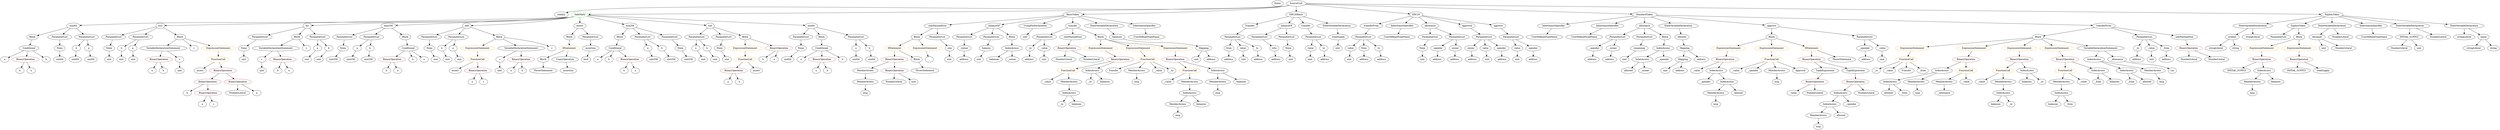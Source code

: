 strict digraph {
	graph [bb="0,0,13834,828"];
	node [label="\N"];
	Enter	[height=0.5,
		pos="7159,810",
		width=0.83628];
	ParameterList_Unnamed_22	[color=black,
		height=0.5,
		label=ParameterList,
		pos="7971,594",
		width=1.7095];
	Parameter_None_9	[color=black,
		height=0.5,
		label=None,
		pos="7910,522",
		width=0.85014];
	ParameterList_Unnamed_22 -> Parameter_None_9	[pos="e,7923.4,538.36 7956.2,576.05 7948.6,567.35 7939.3,556.59 7930.9,547.03"];
	ElementaryTypeName_uint_16	[color=black,
		height=0.5,
		label=uint,
		pos="7224,450",
		width=0.75];
	IndexAccess_Unnamed_18	[color=black,
		height=0.5,
		label=IndexAccess,
		pos="9094,450",
		width=1.6402];
	Identifier_allowed_4	[color=black,
		height=0.5,
		label=allowed,
		pos="9013,378",
		width=1.0858];
	IndexAccess_Unnamed_18 -> Identifier_allowed_4	[pos="e,9030.9,394.43 9075.2,432.76 9064.6,423.56 9051.1,411.9 9039.4,401.79"];
	Identifier__owner_1	[color=black,
		height=0.5,
		label=_owner,
		pos="9109,378",
		width=1.0719];
	IndexAccess_Unnamed_18 -> Identifier__owner_1	[pos="e,9105.3,396.1 9097.7,431.7 9099.3,424.32 9101.2,415.52 9102.9,407.25"];
	IndexAccess_Unnamed_10	[color=black,
		height=0.5,
		label=IndexAccess,
		pos="11464,234",
		width=1.6402];
	Identifier_balances_8	[color=black,
		height=0.5,
		label=balances,
		pos="11417,162",
		width=1.1828];
	IndexAccess_Unnamed_10 -> Identifier_balances_8	[pos="e,11428,179.79 11453,216.05 11447,207.97 11441,198.12 11435,189.11"];
	Identifier__from_2	[color=black,
		height=0.5,
		label=_from,
		pos="11511,162",
		width=0.93331];
	IndexAccess_Unnamed_10 -> Identifier__from_2	[pos="e,11500,179.31 11475,216.05 11481,207.85 11488,197.83 11494,188.71"];
	ElementaryTypeName_address_2	[color=black,
		height=0.5,
		label=address,
		pos="6872,450",
		width=1.0996];
	ExpressionStatement_Unnamed_5	[color=orange,
		height=0.5,
		label=ExpressionStatement,
		pos="6183,522",
		width=2.458];
	BinaryOperation_Unnamed_17	[color=brown,
		height=0.5,
		label=BinaryOperation,
		pos="6277,450",
		width=1.9867];
	ExpressionStatement_Unnamed_5 -> BinaryOperation_Unnamed_17	[pos="e,6254.9,467.47 6205.3,504.41 6217.3,495.43 6232.4,484.19 6245.7,474.34"];
	FunctionCall_Unnamed_5	[color=orange,
		height=0.5,
		label=FunctionCall,
		pos="6425,450",
		width=1.6125];
	Identifier_Transfer	[color=black,
		height=0.5,
		label=Transfer,
		pos="6235,378",
		width=1.1689];
	FunctionCall_Unnamed_5 -> Identifier_Transfer	[pos="e,6266,390.43 6388.8,435.67 6356.8,423.86 6310,406.62 6276.4,394.26"];
	MemberAccess_Unnamed_6	[color=black,
		height=0.5,
		label=MemberAccess,
		pos="6364,378",
		width=1.9174];
	FunctionCall_Unnamed_5 -> MemberAccess_Unnamed_6	[pos="e,6378.8,395.96 6410.5,432.41 6403.3,424.08 6394.3,413.8 6386.2,404.49"];
	Identifier__value_2	[color=black,
		height=0.5,
		label=_value,
		pos="6486,378",
		width=0.96103];
	FunctionCall_Unnamed_5 -> Identifier__value_2	[pos="e,6472.5,394.51 6439.5,432.41 6447.1,423.62 6456.7,412.66 6465.1,402.96"];
	Identifier__to_2	[color=black,
		height=0.5,
		label=_to,
		pos="6566,378",
		width=0.75];
	FunctionCall_Unnamed_5 -> Identifier__to_2	[pos="e,6544.8,389.5 6454.9,434.15 6478.3,422.53 6510.8,406.41 6534.6,394.6"];
	MemberAccess_Unnamed_11	[color=black,
		height=0.5,
		label=MemberAccess,
		pos="10801,306",
		width=1.9174];
	Identifier__allowance	[color=black,
		height=0.5,
		label=_allowance,
		pos="10801,234",
		width=1.4462];
	MemberAccess_Unnamed_11 -> Identifier__allowance	[pos="e,10801,252.1 10801,287.7 10801,280.41 10801,271.73 10801,263.54"];
	ExpressionStatement_Unnamed_11	[color=orange,
		height=0.5,
		label=ExpressionStatement,
		pos="9598,522",
		width=2.458];
	BinaryOperation_Unnamed_26	[color=brown,
		height=0.5,
		label=BinaryOperation,
		pos="9553,450",
		width=1.9867];
	ExpressionStatement_Unnamed_11 -> BinaryOperation_Unnamed_26	[pos="e,9564,468.1 9586.9,503.7 9581.8,495.81 9575.7,486.3 9570.1,477.55"];
	IndexAccess_Unnamed_6	[color=black,
		height=0.5,
		label=IndexAccess,
		pos="11834,378",
		width=1.6402];
	Identifier__from	[color=black,
		height=0.5,
		label=_from,
		pos="11860,306",
		width=0.93331];
	IndexAccess_Unnamed_6 -> Identifier__from	[pos="e,11854,324.1 11840,359.7 11843,352.15 11847,343.12 11850,334.68"];
	Identifier_allowed	[color=black,
		height=0.5,
		label=allowed,
		pos="11951,306",
		width=1.0858];
	IndexAccess_Unnamed_6 -> Identifier_allowed	[pos="e,11928,320.83 11860,361.46 11877,351.2 11900,337.66 11918,326.65"];
	NumberLiteral_Unnamed	[color=black,
		height=0.5,
		label=NumberLiteral,
		pos="1375,234",
		width=1.765];
	ElementaryTypeName_address_6	[color=black,
		height=0.5,
		label=address,
		pos="7624,450",
		width=1.0996];
	ElementaryTypeName_uint_30	[color=black,
		height=0.5,
		label=uint,
		pos="10412,450",
		width=0.75];
	ElementaryTypeName_uint_15	[color=black,
		height=0.5,
		label=uint,
		pos="7473,522",
		width=0.75];
	Identifier_b_6	[color=black,
		height=0.5,
		label=b,
		pos="108,378",
		width=0.75];
	FunctionDefinition_max64	[color=black,
		height=0.5,
		label=max64,
		pos="404,666",
		width=0.97489];
	Block_Unnamed_4	[color=black,
		height=0.5,
		label=Block,
		pos="200,594",
		width=0.90558];
	FunctionDefinition_max64 -> Block_Unnamed_4	[pos="e,227.15,604.32 375.63,655.27 339.79,642.97 277.95,621.75 238.04,608.05"];
	ParameterList_Unnamed_9	[color=black,
		height=0.5,
		label=ParameterList,
		pos="333,594",
		width=1.7095];
	FunctionDefinition_max64 -> ParameterList_Unnamed_9	[pos="e,349.95,611.71 388.24,649.46 379.37,640.72 368.08,629.59 358.03,619.68"];
	ParameterList_Unnamed_8	[color=black,
		height=0.5,
		label=ParameterList,
		pos="474,594",
		width=1.7095];
	FunctionDefinition_max64 -> ParameterList_Unnamed_8	[pos="e,457.53,611.47 419.54,649.46 428.35,640.65 439.57,629.43 449.54,619.46"];
	PragmaDirective_solidity	[color=black,
		height=0.5,
		label=solidity,
		pos="3118,738",
		width=1.0442];
	ParameterList_Unnamed_13	[color=black,
		height=0.5,
		label=ParameterList,
		pos="1907,594",
		width=1.7095];
	Parameter_None_6	[color=black,
		height=0.5,
		label=None,
		pos="1904,522",
		width=0.85014];
	ParameterList_Unnamed_13 -> Parameter_None_6	[pos="e,1904.7,540.1 1906.3,575.7 1905.9,568.41 1905.6,559.73 1905.2,551.54"];
	Identifier_a_9	[color=black,
		height=0.5,
		label=a,
		pos="27,450",
		width=0.75];
	BinaryOperation_Unnamed_10	[color=brown,
		height=0.5,
		label=BinaryOperation,
		pos="144,450",
		width=1.9867];
	BinaryOperation_Unnamed_10 -> Identifier_b_6	[pos="e,116.3,395.14 135.1,431.7 131.02,423.75 126.08,414.16 121.55,405.34"];
	Identifier_a_8	[color=black,
		height=0.5,
		label=a,
		pos="180,378",
		width=0.75];
	BinaryOperation_Unnamed_10 -> Identifier_a_8	[pos="e,171.7,395.14 152.9,431.7 156.98,423.75 161.92,414.16 166.45,405.34"];
	FunctionCall_Unnamed_7	[color=orange,
		height=0.5,
		label=FunctionCall,
		pos="11472,378",
		width=1.6125];
	MemberAccess_Unnamed_9	[color=black,
		height=0.5,
		label=MemberAccess,
		pos="11464,306",
		width=1.9174];
	FunctionCall_Unnamed_7 -> MemberAccess_Unnamed_9	[pos="e,11466,324.1 11470,359.7 11469,352.41 11468,343.73 11467,335.54"];
	Identifier__value_4	[color=black,
		height=0.5,
		label=_value,
		pos="11586,306",
		width=0.96103];
	FunctionCall_Unnamed_7 -> Identifier__value_4	[pos="e,11564,320.37 11497,361.46 11514,351.11 11536,337.43 11554,326.37"];
	ParameterList_Unnamed_20	[color=black,
		height=0.5,
		label=ParameterList,
		pos="6926,594",
		width=1.7095];
	VariableDeclaration_from	[color=black,
		height=0.5,
		label=from,
		pos="6874,522",
		width=0.7947];
	ParameterList_Unnamed_20 -> VariableDeclaration_from	[pos="e,6885.8,538.83 6913.4,576.05 6907.2,567.65 6899.5,557.32 6892.6,548.02"];
	VariableDeclaration_value	[color=black,
		height=0.5,
		label=value,
		pos="6953,522",
		width=0.82242];
	ParameterList_Unnamed_20 -> VariableDeclaration_value	[pos="e,6946.6,539.62 6932.7,575.7 6935.6,568.04 6939.2,558.85 6942.5,550.3"];
	VariableDeclaration_to	[color=black,
		height=0.5,
		label=to,
		pos="7035,522",
		width=0.75];
	ParameterList_Unnamed_20 -> VariableDeclaration_to	[pos="e,7016.1,535.12 6950.7,577.12 6967.3,566.46 6989.2,552.4 7006.5,541.27"];
	Identifier_msg_5	[color=black,
		height=0.5,
		label=msg,
		pos="10657,234",
		width=0.75];
	ElementaryTypeName_uint_12	[color=black,
		height=0.5,
		label=uint,
		pos="2498,450",
		width=0.75];
	MemberAccess_Unnamed_12	[color=black,
		height=0.5,
		label=MemberAccess,
		pos="10101,90",
		width=1.9174];
	Identifier_msg_6	[color=black,
		height=0.5,
		label=msg,
		pos="10101,18",
		width=0.75];
	MemberAccess_Unnamed_12 -> Identifier_msg_6	[pos="e,10101,36.104 10101,71.697 10101,64.407 10101,55.726 10101,47.536"];
	ParameterList_Unnamed_4	[color=black,
		height=0.5,
		label=ParameterList,
		pos="3924,594",
		width=1.7095];
	Parameter_a_2	[color=black,
		height=0.5,
		label=a,
		pos="3910,522",
		width=0.75];
	ParameterList_Unnamed_4 -> Parameter_a_2	[pos="e,3913.4,540.1 3920.5,575.7 3919.1,568.32 3917.3,559.52 3915.7,551.25"];
	Parameter_b_2	[color=black,
		height=0.5,
		label=b,
		pos="3982,522",
		width=0.75];
	ParameterList_Unnamed_4 -> Parameter_b_2	[pos="e,3969.3,538.36 3938,576.05 3945.3,567.35 3954.2,556.59 3962.1,547.03"];
	Parameter_a_6	[color=black,
		height=0.5,
		label=a,
		pos="1980,522",
		width=0.75];
	ElementaryTypeName_uint256	[color=black,
		height=0.5,
		label=uint256,
		pos="1945,450",
		width=1.0442];
	Parameter_a_6 -> ElementaryTypeName_uint256	[pos="e,1953.5,467.96 1971.7,504.41 1967.8,496.59 1963,487.06 1958.6,478.23"];
	stringLiteral_Unnamed_2	[color=black,
		height=0.5,
		label=stringLiteral,
		pos="12313,522",
		width=1.5016];
	BinaryOperation_Unnamed_6	[color=brown,
		height=0.5,
		label=BinaryOperation,
		pos="4132,378",
		width=1.9867];
	Identifier_a_4	[color=black,
		height=0.5,
		label=a,
		pos="4096,306",
		width=0.75];
	BinaryOperation_Unnamed_6 -> Identifier_a_4	[pos="e,4104.3,323.14 4123.1,359.7 4119,351.75 4114.1,342.16 4109.5,333.34"];
	Identifier_b_3	[color=black,
		height=0.5,
		label=b,
		pos="4168,306",
		width=0.75];
	BinaryOperation_Unnamed_6 -> Identifier_b_3	[pos="e,4159.7,323.14 4140.9,359.7 4145,351.75 4149.9,342.16 4154.5,333.34"];
	Block_Unnamed_10	[color=black,
		height=0.5,
		label=Block,
		pos="5182,594",
		width=0.90558];
	IfStatement_Unnamed_1	[color=orange,
		height=0.5,
		label=IfStatement,
		pos="5043,522",
		width=1.4739];
	Block_Unnamed_10 -> IfStatement_Unnamed_1	[pos="e,5071.5,537.36 5158.4,581.13 5137.4,570.54 5106.3,554.86 5081.6,542.45"];
	ExpressionStatement_Unnamed_3	[color=orange,
		height=0.5,
		label=ExpressionStatement,
		pos="5203,522",
		width=2.458];
	Block_Unnamed_10 -> ExpressionStatement_Unnamed_3	[pos="e,5197.8,540.28 5187.1,576.05 5189.3,568.6 5192,559.64 5194.5,551.22"];
	ElementaryTypeName_uint256_4	[color=black,
		height=0.5,
		label=uint256,
		pos="3751,450",
		width=1.0442];
	VariableDeclaration_totalSupply	[color=black,
		height=0.5,
		label=totalSupply,
		pos="7482,594",
		width=1.4739];
	VariableDeclaration_totalSupply -> ElementaryTypeName_uint_15	[pos="e,7475.2,540.1 7479.8,575.7 7478.8,568.32 7477.7,559.52 7476.6,551.25"];
	StateVariableDeclaration_Unnamed_4	[color=black,
		height=0.5,
		label=StateVariableDeclaration,
		pos="12503,666",
		width=2.8184];
	VariableDeclaration_symbol	[color=black,
		height=0.5,
		label=symbol,
		pos="12393,594",
		width=1.0581];
	StateVariableDeclaration_Unnamed_4 -> VariableDeclaration_symbol	[pos="e,12415,609.04 12477,648.23 12461,638.23 12441,625.46 12424,614.93"];
	stringLiteral_Unnamed_3	[color=black,
		height=0.5,
		label=stringLiteral,
		pos="12503,594",
		width=1.5016];
	StateVariableDeclaration_Unnamed_4 -> stringLiteral_Unnamed_3	[pos="e,12503,612.1 12503,647.7 12503,640.41 12503,631.73 12503,623.54"];
	ElementaryTypeName_uint_32	[color=black,
		height=0.5,
		label=uint,
		pos="12882,522",
		width=0.75];
	ParameterList_Unnamed_21	[color=black,
		height=0.5,
		label=ParameterList,
		pos="8112,594",
		width=1.7095];
	Parameter_spender	[color=black,
		height=0.5,
		label=spender,
		pos="7999,522",
		width=1.1135];
	ParameterList_Unnamed_21 -> Parameter_spender	[pos="e,8022,537.23 8086.6,577.29 8070.3,567.16 8048.9,553.88 8031.3,543"];
	Parameter_owner	[color=black,
		height=0.5,
		label=owner,
		pos="8097,522",
		width=0.93331];
	ParameterList_Unnamed_21 -> Parameter_owner	[pos="e,8100.7,540.1 8108.3,575.7 8106.7,568.32 8104.8,559.52 8103.1,551.25"];
	Identifier__value	[color=black,
		height=0.5,
		label=_value,
		pos="6547,306",
		width=0.96103];
	UserDefinedTypeName_Unnamed_2	[color=black,
		height=0.5,
		label=UserDefinedTypeName,
		pos="8786,594",
		width=2.7214];
	FunctionDefinition_SophosToken	[color=black,
		height=0.5,
		label=SophosToken,
		pos="12749,666",
		width=1.765];
	ParameterList_Unnamed_34	[color=black,
		height=0.5,
		label=ParameterList,
		pos="12637,594",
		width=1.7095];
	FunctionDefinition_SophosToken -> ParameterList_Unnamed_34	[pos="e,12662,610.82 12724,649.12 12708,639.54 12689,627.21 12672,616.74"];
	Block_Unnamed_17	[color=black,
		height=0.5,
		label=Block,
		pos="12749,594",
		width=0.90558];
	FunctionDefinition_SophosToken -> Block_Unnamed_17	[pos="e,12749,612.1 12749,647.7 12749,640.41 12749,631.73 12749,623.54"];
	ParameterList_Unnamed_5	[color=black,
		height=0.5,
		label=ParameterList,
		pos="4065,594",
		width=1.7095];
	Parameter_None_2	[color=black,
		height=0.5,
		label=None,
		pos="4058,522",
		width=0.85014];
	ParameterList_Unnamed_5 -> Parameter_None_2	[pos="e,4059.7,540.1 4063.3,575.7 4062.5,568.41 4061.7,559.73 4060.9,551.54"];
	Identifier_a	[color=black,
		height=0.5,
		label=a,
		pos="845,378",
		width=0.75];
	IndexAccess_Unnamed_12	[color=black,
		height=0.5,
		label=IndexAccess,
		pos="10499,306",
		width=1.6402];
	Identifier_allowed_1	[color=black,
		height=0.5,
		label=allowed,
		pos="10487,234",
		width=1.0858];
	IndexAccess_Unnamed_12 -> Identifier_allowed_1	[pos="e,10490,252.1 10496,287.7 10495,280.32 10493,271.52 10492,263.25"];
	Identifier__from_3	[color=black,
		height=0.5,
		label=_from,
		pos="10578,234",
		width=0.93331];
	IndexAccess_Unnamed_12 -> Identifier__from_3	[pos="e,10561,249.95 10517,288.76 10528,279.43 10541,267.57 10553,257.36"];
	BinaryOperation_Unnamed_20	[color=brown,
		height=0.5,
		label=BinaryOperation,
		pos="11472,450",
		width=1.9867];
	BinaryOperation_Unnamed_20 -> FunctionCall_Unnamed_7	[pos="e,11472,396.1 11472,431.7 11472,424.41 11472,415.73 11472,407.54"];
	IndexAccess_Unnamed_9	[color=black,
		height=0.5,
		label=IndexAccess,
		pos="11672,378",
		width=1.6402];
	BinaryOperation_Unnamed_20 -> IndexAccess_Unnamed_9	[pos="e,11634,392.2 11512,434.83 11545,423.59 11590,407.83 11624,395.92"];
	Parameter__owner	[color=black,
		height=0.5,
		label=_owner,
		pos="5430,522",
		width=1.0719];
	ElementaryTypeName_address_13	[color=black,
		height=0.5,
		label=address,
		pos="5417,450",
		width=1.0996];
	Parameter__owner -> ElementaryTypeName_address_13	[pos="e,5420.2,468.1 5426.8,503.7 5425.4,496.32 5423.8,487.52 5422.2,479.25"];
	FunctionCall_Unnamed_6	[color=orange,
		height=0.5,
		label=FunctionCall,
		pos="11130,378",
		width=1.6125];
	Identifier__value_3	[color=black,
		height=0.5,
		label=_value,
		pos="11010,306",
		width=0.96103];
	FunctionCall_Unnamed_6 -> Identifier__value_3	[pos="e,11032,319.98 11104,361.64 11086,351.06 11061,336.95 11042,325.72"];
	MemberAccess_Unnamed_8	[color=black,
		height=0.5,
		label=MemberAccess,
		pos="11132,306",
		width=1.9174];
	FunctionCall_Unnamed_6 -> MemberAccess_Unnamed_8	[pos="e,11132,324.1 11130,359.7 11131,352.41 11131,343.73 11131,335.54"];
	ExpressionStatement_Unnamed_10	[color=orange,
		height=0.5,
		label=ExpressionStatement,
		pos="10654,522",
		width=2.458];
	FunctionCall_Unnamed_9	[color=orange,
		height=0.5,
		label=FunctionCall,
		pos="10583,450",
		width=1.6125];
	ExpressionStatement_Unnamed_10 -> FunctionCall_Unnamed_9	[pos="e,10600,467.31 10637,504.05 10628,495.42 10617,484.76 10608,475.27"];
	VariableDeclaration_symbol -> stringLiteral_Unnamed_2	[pos="e,12331,539.13 12376,577.81 12365,568.71 12352,556.95 12340,546.65"];
	ElementaryTypeName_string_1	[color=black,
		height=0.5,
		label=string,
		pos="12416,522",
		width=0.864];
	VariableDeclaration_symbol -> ElementaryTypeName_string_1	[pos="e,12410,539.79 12399,576.05 12401,568.4 12404,559.16 12407,550.56"];
	ElementaryTypeName_uint256_5	[color=black,
		height=0.5,
		label=uint256,
		pos="3844,450",
		width=1.0442];
	Identifier_assert	[color=black,
		height=0.5,
		label=assert,
		pos="1175,378",
		width=0.89172];
	Parameter_value_2	[color=black,
		height=0.5,
		label=value,
		pos="8445,522",
		width=0.82242];
	ElementaryTypeName_uint_21	[color=black,
		height=0.5,
		label=uint,
		pos="8445,450",
		width=0.75];
	Parameter_value_2 -> ElementaryTypeName_uint_21	[pos="e,8445,468.1 8445,503.7 8445,496.41 8445,487.73 8445,479.54"];
	Parameter__spender	[color=black,
		height=0.5,
		label=_spender,
		pos="10314,522",
		width=1.2521];
	ElementaryTypeName_address_18	[color=black,
		height=0.5,
		label=address,
		pos="10320,450",
		width=1.0996];
	Parameter__spender -> ElementaryTypeName_address_18	[pos="e,10319,468.1 10315,503.7 10316,496.41 10317,487.73 10318,479.54"];
	InheritanceSpecifier_Unnamed_3	[color=black,
		height=0.5,
		label=InheritanceSpecifier,
		pos="8586,666",
		width=2.3333];
	UserDefinedTypeName_Unnamed_3	[color=black,
		height=0.5,
		label=UserDefinedTypeName,
		pos="8572,594",
		width=2.7214];
	InheritanceSpecifier_Unnamed_3 -> UserDefinedTypeName_Unnamed_3	[pos="e,8575.4,612.1 8582.5,647.7 8581.1,640.32 8579.3,631.52 8577.7,623.25"];
	Identifier_assert_2	[color=black,
		height=0.5,
		label=assert,
		pos="2549,378",
		width=0.89172];
	Identifier_a_6	[color=black,
		height=0.5,
		label=a,
		pos="2860,378",
		width=0.75];
	Identifier__to_5	[color=black,
		height=0.5,
		label=_to,
		pos="10408,378",
		width=0.75];
	Block_Unnamed_7	[color=black,
		height=0.5,
		label=Block,
		pos="3529,594",
		width=0.90558];
	Conditional_Unnamed_3	[color=black,
		height=0.5,
		label=Conditional,
		pos="3527,522",
		width=1.4877];
	Block_Unnamed_7 -> Conditional_Unnamed_3	[pos="e,3527.5,540.1 3528.5,575.7 3528.3,568.41 3528,559.73 3527.8,551.54"];
	Identifier_msg_4	[color=black,
		height=0.5,
		label=msg,
		pos="12035,306",
		width=0.75];
	FunctionDefinition_transferFrom	[color=black,
		height=0.5,
		label=transferFrom,
		pos="7659,666",
		width=1.6402];
	ParameterList_Unnamed_23	[color=black,
		height=0.5,
		label=ParameterList,
		pos="7615,594",
		width=1.7095];
	FunctionDefinition_transferFrom -> ParameterList_Unnamed_23	[pos="e,7625.6,611.79 7648.3,648.05 7643.3,640.06 7637.2,630.33 7631.6,621.4"];
	BinaryOperation_Unnamed_18	[color=brown,
		height=0.5,
		label=BinaryOperation,
		pos="6005,522",
		width=1.9867];
	NumberLiteral_Unnamed_2	[color=black,
		height=0.5,
		label=NumberLiteral,
		pos="5979,450",
		width=1.765];
	BinaryOperation_Unnamed_18 -> NumberLiteral_Unnamed_2	[pos="e,5985.4,468.1 5998.6,503.7 5995.8,496.15 5992.4,487.12 5989.3,478.68"];
	NumberLiteral_Unnamed_3	[color=black,
		height=0.5,
		label=NumberLiteral,
		pos="6124,450",
		width=1.765];
	BinaryOperation_Unnamed_18 -> NumberLiteral_Unnamed_3	[pos="e,6097.2,466.74 6032.3,504.94 6048.7,495.27 6069.9,482.83 6087.7,472.34"];
	ElementaryTypeName_uint_29	[color=black,
		height=0.5,
		label=uint,
		pos="11964,450",
		width=0.75];
	ExpressionStatement_Unnamed_14	[color=orange,
		height=0.5,
		label=ExpressionStatement,
		pos="12554,522",
		width=2.458];
	Block_Unnamed_17 -> ExpressionStatement_Unnamed_14	[pos="e,12599,537.81 12724,582.32 12719,580.17 12713,577.97 12708,576 12676,563.83 12640,551.27 12610,541.44"];
	ExpressionStatement_Unnamed_13	[color=orange,
		height=0.5,
		label=ExpressionStatement,
		pos="12749,522",
		width=2.458];
	Block_Unnamed_17 -> ExpressionStatement_Unnamed_13	[pos="e,12749,540.1 12749,575.7 12749,568.41 12749,559.73 12749,551.54"];
	Identifier_balances_4	[color=black,
		height=0.5,
		label=balances,
		pos="5590,450",
		width=1.1828];
	BinaryOperation_Unnamed_14	[color=brown,
		height=0.5,
		label=BinaryOperation,
		pos="5043,450",
		width=1.9867];
	MemberAccess_Unnamed	[color=black,
		height=0.5,
		label=MemberAccess,
		pos="4884,378",
		width=1.9174];
	BinaryOperation_Unnamed_14 -> MemberAccess_Unnamed	[pos="e,4918.2,394.04 5008.5,433.81 4985.1,423.5 4953.9,409.77 4928.6,398.64"];
	BinaryOperation_Unnamed_15	[color=brown,
		height=0.5,
		label=BinaryOperation,
		pos="5043,378",
		width=1.9867];
	BinaryOperation_Unnamed_14 -> BinaryOperation_Unnamed_15	[pos="e,5043,396.1 5043,431.7 5043,424.41 5043,415.73 5043,407.54"];
	NumberLiteral_Unnamed_4	[color=black,
		height=0.5,
		label=NumberLiteral,
		pos="12170,450",
		width=1.765];
	BinaryOperation_Unnamed_19	[color=brown,
		height=0.5,
		label=BinaryOperation,
		pos="11228,450",
		width=1.9867];
	BinaryOperation_Unnamed_19 -> FunctionCall_Unnamed_6	[pos="e,11152,394.91 11205,432.76 11192,423.42 11176,411.55 11161,401.33"];
	IndexAccess_Unnamed_7	[color=black,
		height=0.5,
		label=IndexAccess,
		pos="11265,378",
		width=1.6402];
	BinaryOperation_Unnamed_19 -> IndexAccess_Unnamed_7	[pos="e,11256,396.1 11237,431.7 11241,423.98 11246,414.71 11251,406.11"];
	MemberAccess_Unnamed_9 -> IndexAccess_Unnamed_10	[pos="e,11464,252.1 11464,287.7 11464,280.41 11464,271.73 11464,263.54"];
	ParameterList_Unnamed_11	[color=black,
		height=0.5,
		label=ParameterList,
		pos="4503,594",
		width=1.7095];
	Parameter_None_5	[color=black,
		height=0.5,
		label=None,
		pos="4502,522",
		width=0.85014];
	ParameterList_Unnamed_11 -> Parameter_None_5	[pos="e,4502.2,540.1 4502.8,575.7 4502.6,568.41 4502.5,559.73 4502.4,551.54"];
	Parameter_a_7	[color=black,
		height=0.5,
		label=a,
		pos="3651,522",
		width=0.75];
	ElementaryTypeName_uint256_3	[color=black,
		height=0.5,
		label=uint256,
		pos="3658,450",
		width=1.0442];
	Parameter_a_7 -> ElementaryTypeName_uint256_3	[pos="e,3656.3,468.1 3652.7,503.7 3653.5,496.41 3654.3,487.73 3655.1,479.54"];
	ParameterList_Unnamed_7	[color=black,
		height=0.5,
		label=ParameterList,
		pos="2397,594",
		width=1.7095];
	Parameter_None_3	[color=black,
		height=0.5,
		label=None,
		pos="2394,522",
		width=0.85014];
	ParameterList_Unnamed_7 -> Parameter_None_3	[pos="e,2394.7,540.1 2396.3,575.7 2395.9,568.41 2395.6,559.73 2395.2,551.54"];
	Parameter__to_1	[color=black,
		height=0.5,
		label=_to,
		pos="11879,522",
		width=0.75];
	ElementaryTypeName_address_17	[color=black,
		height=0.5,
		label=address,
		pos="11879,450",
		width=1.0996];
	Parameter__to_1 -> ElementaryTypeName_address_17	[pos="e,11879,468.1 11879,503.7 11879,496.41 11879,487.73 11879,479.54"];
	ParameterList_Unnamed_26	[color=black,
		height=0.5,
		label=ParameterList,
		pos="5294,594",
		width=1.7095];
	Parameter_size	[color=black,
		height=0.5,
		label=size,
		pos="5336,522",
		width=0.75];
	ParameterList_Unnamed_26 -> Parameter_size	[pos="e,5326.5,538.83 5304.2,576.05 5309.1,567.82 5315.1,557.76 5320.6,548.61"];
	ElementaryTypeName_uint_31	[color=black,
		height=0.5,
		label=uint,
		pos="8990,450",
		width=0.75];
	Identifier_b_10	[color=black,
		height=0.5,
		label=b,
		pos="2129,378",
		width=0.75];
	Identifier_INITIAL_SUPPLY_1	[color=black,
		height=0.5,
		label=INITIAL_SUPPLY,
		pos="12401,378",
		width=2.3333];
	Parameter__value_1	[color=black,
		height=0.5,
		label=_value,
		pos="11960,522",
		width=0.96103];
	Parameter__value_1 -> ElementaryTypeName_uint_29	[pos="e,11963,468.1 11961,503.7 11961,496.41 11962,487.73 11962,479.54"];
	ParameterList_Unnamed_3	[color=black,
		height=0.5,
		label=ParameterList,
		pos="1444,594",
		width=1.7095];
	Parameter_None_1	[color=black,
		height=0.5,
		label=None,
		pos="1352,522",
		width=0.85014];
	ParameterList_Unnamed_3 -> Parameter_None_1	[pos="e,1370.1,536.79 1422.7,576.76 1409.7,566.92 1393.1,554.26 1379.2,543.7"];
	BinaryOperation_Unnamed_21	[color=brown,
		height=0.5,
		label=BinaryOperation,
		pos="10923,450",
		width=1.9867];
	IndexAccess_Unnamed_11	[color=black,
		height=0.5,
		label=IndexAccess,
		pos="10788,378",
		width=1.6402];
	BinaryOperation_Unnamed_21 -> IndexAccess_Unnamed_11	[pos="e,10817,393.94 10893,433.29 10873,423.22 10848,410.05 10827,399.21"];
	FunctionCall_Unnamed_8	[color=orange,
		height=0.5,
		label=FunctionCall,
		pos="10923,378",
		width=1.6125];
	BinaryOperation_Unnamed_21 -> FunctionCall_Unnamed_8	[pos="e,10923,396.1 10923,431.7 10923,424.41 10923,415.73 10923,407.54"];
	ElementaryTypeName_uint64	[color=black,
		height=0.5,
		label=uint64,
		pos="521,450",
		width=0.91945];
	IndexAccess_Unnamed_4	[color=black,
		height=0.5,
		label=IndexAccess,
		pos="5688,522",
		width=1.6402];
	IndexAccess_Unnamed_4 -> Identifier_balances_4	[pos="e,5611.1,466.1 5665.8,505.12 5652.3,495.52 5635,483.16 5620.3,472.67"];
	Identifier__owner	[color=black,
		height=0.5,
		label=_owner,
		pos="5689,450",
		width=1.0719];
	IndexAccess_Unnamed_4 -> Identifier__owner	[pos="e,5688.8,468.1 5688.2,503.7 5688.4,496.41 5688.5,487.73 5688.6,479.54"];
	ParameterList_Unnamed_14	[color=black,
		height=0.5,
		label=ParameterList,
		pos="3642,594",
		width=1.7095];
	ParameterList_Unnamed_14 -> Parameter_a_7	[pos="e,3648.8,540.1 3644.2,575.7 3645.2,568.32 3646.3,559.52 3647.4,551.25"];
	Parameter_b_7	[color=black,
		height=0.5,
		label=b,
		pos="3741,522",
		width=0.75];
	ParameterList_Unnamed_14 -> Parameter_b_7	[pos="e,3722.9,535.78 3664.5,577.12 3679.1,566.76 3698.3,553.18 3713.8,542.22"];
	Parameter__spender_1	[color=black,
		height=0.5,
		label=_spender,
		pos="8818,522",
		width=1.2521];
	ElementaryTypeName_address_20	[color=black,
		height=0.5,
		label=address,
		pos="8808,450",
		width=1.0996];
	Parameter__spender_1 -> ElementaryTypeName_address_20	[pos="e,8810.4,468.1 8815.5,503.7 8814.5,496.32 8813.2,487.52 8812,479.25"];
	Block_Unnamed_9	[color=black,
		height=0.5,
		label=Block,
		pos="3032,450",
		width=0.90558];
	ThrowStatement_Unnamed	[color=black,
		height=0.5,
		label=ThrowStatement,
		pos="3049,378",
		width=2.0006];
	Block_Unnamed_9 -> ThrowStatement_Unnamed	[pos="e,3044.8,396.1 3036.2,431.7 3038,424.32 3040.1,415.52 3042.1,407.25"];
	FunctionCall_Unnamed_9 -> Identifier__to_5	[pos="e,10429,389.34 10546,435.81 10518,425.52 10478,410.58 10444,396 10442,395.36 10441,394.69 10439,394"];
	Identifier__value_6	[color=black,
		height=0.5,
		label=_value,
		pos="10488,378",
		width=0.96103];
	FunctionCall_Unnamed_9 -> Identifier__value_6	[pos="e,10507,393.16 10561,433.12 10548,423.26 10531,410.47 10516,399.81"];
	Identifier_Transfer_1	[color=black,
		height=0.5,
		label=Transfer,
		pos="10583,378",
		width=1.1689];
	FunctionCall_Unnamed_9 -> Identifier_Transfer_1	[pos="e,10583,396.1 10583,431.7 10583,424.41 10583,415.73 10583,407.54"];
	Identifier__from_4	[color=black,
		height=0.5,
		label=_from,
		pos="10677,378",
		width=0.93331];
	FunctionCall_Unnamed_9 -> Identifier__from_4	[pos="e,10658,393.16 10604,433.12 10618,423.26 10635,410.47 10649,399.81"];
	VariableDeclarationStatement_Unnamed_1	[color=black,
		height=0.5,
		label=VariableDeclarationStatement,
		pos="1520,522",
		width=3.3174];
	VariableDeclaration_c_1	[color=black,
		height=0.5,
		label=c,
		pos="1450,450",
		width=0.75];
	VariableDeclarationStatement_Unnamed_1 -> VariableDeclaration_c_1	[pos="e,1464.3,465.28 1502.7,503.7 1493.6,494.55 1482.2,483.22 1472.4,473.41"];
	BinaryOperation_Unnamed_5	[color=brown,
		height=0.5,
		label=BinaryOperation,
		pos="1567,450",
		width=1.9867];
	VariableDeclarationStatement_Unnamed_1 -> BinaryOperation_Unnamed_5	[pos="e,1555.5,468.1 1531.6,503.7 1536.9,495.81 1543.3,486.3 1549.2,477.55"];
	ElementaryTypeName_uint_10	[color=black,
		height=0.5,
		label=uint,
		pos="4071,450",
		width=0.75];
	Parameter_None_2 -> ElementaryTypeName_uint_10	[pos="e,4067.8,468.1 4061.2,503.7 4062.6,496.32 4064.2,487.52 4065.8,479.25"];
	BinaryOperation_Unnamed_23	[color=brown,
		height=0.5,
		label=BinaryOperation,
		pos="10028,450",
		width=1.9867];
	TupleExpression_Unnamed	[color=black,
		height=0.5,
		label=TupleExpression,
		pos="10124,378",
		width=2.0422];
	BinaryOperation_Unnamed_23 -> TupleExpression_Unnamed	[pos="e,10102,395.39 10050,432.76 10063,423.64 10079,412.1 10092,402.06"];
	TupleExpression_Unnamed_1	[color=black,
		height=0.5,
		label=TupleExpression,
		pos="10289,378",
		width=2.0422];
	BinaryOperation_Unnamed_23 -> TupleExpression_Unnamed_1	[pos="e,10241,391.91 10076,436.24 10119,424.6 10183,407.34 10230,394.82"];
	stringLiteral_Unnamed_1	[color=black,
		height=0.5,
		label=stringLiteral,
		pos="13650,594",
		width=1.5016];
	VariableDeclaration_INITIAL_SUPPLY	[color=black,
		height=0.5,
		label=INITIAL_SUPPLY,
		pos="13348,594",
		width=2.3333];
	NumberLiteral_Unnamed_10	[color=black,
		height=0.5,
		label=NumberLiteral,
		pos="13293,522",
		width=1.765];
	VariableDeclaration_INITIAL_SUPPLY -> NumberLiteral_Unnamed_10	[pos="e,13306,539.79 13335,576.05 13328,567.89 13320,557.91 13313,548.82"];
	ElementaryTypeName_uint_33	[color=black,
		height=0.5,
		label=uint,
		pos="13402,522",
		width=0.75];
	VariableDeclaration_INITIAL_SUPPLY -> ElementaryTypeName_uint_33	[pos="e,13390,538.36 13361,576.05 13368,567.44 13376,556.81 13383,547.33"];
	stringLiteral_Unnamed	[color=black,
		height=0.5,
		label=stringLiteral,
		pos="13700,522",
		width=1.5016];
	ElementaryTypeName_address_16	[color=black,
		height=0.5,
		label=address,
		pos="12049,450",
		width=1.0996];
	ExpressionStatement_Unnamed_9	[color=orange,
		height=0.5,
		label=ExpressionStatement,
		pos="10977,522",
		width=2.458];
	ExpressionStatement_Unnamed_9 -> BinaryOperation_Unnamed_21	[pos="e,10936,467.79 10964,504.05 10958,495.89 10950,485.91 10943,476.82"];
	Parameter_b	[color=black,
		height=0.5,
		label=b,
		pos="682,522",
		width=0.75];
	ElementaryTypeName_uint_1	[color=black,
		height=0.5,
		label=uint,
		pos="682,450",
		width=0.75];
	Parameter_b -> ElementaryTypeName_uint_1	[pos="e,682,468.1 682,503.7 682,496.41 682,487.73 682,479.54"];
	InheritanceSpecifier_Unnamed	[color=black,
		height=0.5,
		label=InheritanceSpecifier,
		pos="7821,666",
		width=2.3333];
	UserDefinedTypeName_Unnamed	[color=black,
		height=0.5,
		label=UserDefinedTypeName,
		pos="7793,594",
		width=2.7214];
	InheritanceSpecifier_Unnamed -> UserDefinedTypeName_Unnamed	[pos="e,7799.8,612.1 7814.1,647.7 7811.1,640.15 7807.4,631.12 7804.1,622.68"];
	Parameter__value_2	[color=black,
		height=0.5,
		label=_value,
		pos="10412,522",
		width=0.96103];
	Parameter__value_2 -> ElementaryTypeName_uint_30	[pos="e,10412,468.1 10412,503.7 10412,496.41 10412,487.73 10412,479.54"];
	BinaryOperation_Unnamed	[color=brown,
		height=0.5,
		label=BinaryOperation,
		pos="895,450",
		width=1.9867];
	BinaryOperation_Unnamed -> Identifier_a	[pos="e,856.31,394.83 882.9,432.05 876.89,423.65 869.52,413.32 862.87,404.02"];
	Identifier_b	[color=black,
		height=0.5,
		label=b,
		pos="917,378",
		width=0.75];
	BinaryOperation_Unnamed -> Identifier_b	[pos="e,911.62,396.1 900.44,431.7 902.78,424.24 905.58,415.32 908.21,406.97"];
	IndexAccess_Unnamed_3	[color=black,
		height=0.5,
		label=IndexAccess,
		pos="5986,234",
		width=1.6402];
	Identifier__to_1	[color=black,
		height=0.5,
		label=_to,
		pos="5942,162",
		width=0.75];
	IndexAccess_Unnamed_3 -> Identifier__to_1	[pos="e,5951.9,178.83 5975.3,216.05 5970.1,207.73 5963.7,197.54 5957.9,188.32"];
	Identifier_balances_3	[color=black,
		height=0.5,
		label=balances,
		pos="6030,162",
		width=1.1828];
	IndexAccess_Unnamed_3 -> Identifier_balances_3	[pos="e,6019.4,179.79 5996.7,216.05 6001.7,208.06 6007.8,198.33 6013.4,189.4"];
	Identifier__value_7	[color=black,
		height=0.5,
		label=_value,
		pos="9968,234",
		width=0.96103];
	ElementaryTypeName_uint_8	[color=black,
		height=0.5,
		label=uint,
		pos="3927,450",
		width=0.75];
	ElementaryTypeName_uint256_2	[color=black,
		height=0.5,
		label=uint256,
		pos="1852,450",
		width=1.0442];
	IndexAccess_Unnamed_13	[color=black,
		height=0.5,
		label=IndexAccess,
		pos="10225,234",
		width=1.6402];
	IndexAccess_Unnamed_14	[color=black,
		height=0.5,
		label=IndexAccess,
		pos="10164,162",
		width=1.6402];
	IndexAccess_Unnamed_13 -> IndexAccess_Unnamed_14	[pos="e,10178,179.47 10211,216.41 10203,207.95 10194,197.49 10186,188.08"];
	Identifier__spender	[color=black,
		height=0.5,
		label=_spender,
		pos="10286,162",
		width=1.2521];
	IndexAccess_Unnamed_13 -> Identifier__spender	[pos="e,10272,179.47 10239,216.41 10247,207.95 10256,197.49 10264,188.08"];
	ElementaryTypeName_address_9	[color=black,
		height=0.5,
		label=address,
		pos="8189,450",
		width=1.0996];
	Parameter_value_1	[color=black,
		height=0.5,
		label=value,
		pos="7548,522",
		width=0.82242];
	ParameterList_Unnamed_23 -> Parameter_value_1	[pos="e,7562.4,538.04 7599.1,576.41 7590.5,567.41 7579.7,556.13 7570.3,546.26"];
	Parameter_from	[color=black,
		height=0.5,
		label=from,
		pos="7624,522",
		width=0.7947];
	ParameterList_Unnamed_23 -> Parameter_from	[pos="e,7621.8,540.1 7617.2,575.7 7618.2,568.32 7619.3,559.52 7620.4,551.25"];
	Parameter_to_1	[color=black,
		height=0.5,
		label=to,
		pos="7710,522",
		width=0.75];
	ParameterList_Unnamed_23 -> Parameter_to_1	[pos="e,7692.2,536.1 7637,576.76 7650.8,566.63 7668.6,553.51 7683.2,542.76"];
	EventDefinition_Transfer	[color=black,
		height=0.5,
		label=Transfer,
		pos="7013,666",
		width=1.1689];
	EventDefinition_Transfer -> ParameterList_Unnamed_20	[pos="e,6946.4,611.38 6994.1,649.81 6982.8,640.69 6968.1,628.88 6955.3,618.57"];
	ElementaryTypeName_uint_18	[color=black,
		height=0.5,
		label=uint,
		pos="6957,450",
		width=0.75];
	ElementaryTypeName_uint_19	[color=black,
		height=0.5,
		label=uint,
		pos="7910,450",
		width=0.75];
	Parameter_None_9 -> ElementaryTypeName_uint_19	[pos="e,7910,468.1 7910,503.7 7910,496.41 7910,487.73 7910,479.54"];
	MemberAccess_Unnamed_2	[color=black,
		height=0.5,
		label=MemberAccess,
		pos="6825,306",
		width=1.9174];
	Identifier_msg_1	[color=black,
		height=0.5,
		label=msg,
		pos="6825,234",
		width=0.75];
	MemberAccess_Unnamed_2 -> Identifier_msg_1	[pos="e,6825,252.1 6825,287.7 6825,280.41 6825,271.73 6825,263.54"];
	Parameter_assertion	[color=black,
		height=0.5,
		label=assertion,
		pos="3278,522",
		width=1.2105];
	ElementaryTypeName_bool	[color=black,
		height=0.5,
		label=bool,
		pos="3269,450",
		width=0.76697];
	Parameter_assertion -> ElementaryTypeName_bool	[pos="e,3271.2,468.1 3275.8,503.7 3274.8,496.32 3273.7,487.52 3272.6,479.25"];
	ElementaryTypeName_uint_6	[color=black,
		height=0.5,
		label=uint,
		pos="1352,450",
		width=0.75];
	Parameter_None_1 -> ElementaryTypeName_uint_6	[pos="e,1352,468.1 1352,503.7 1352,496.41 1352,487.73 1352,479.54"];
	Identifier_a_10	[color=black,
		height=0.5,
		label=a,
		pos="4605,378",
		width=0.75];
	Parameter_None_4	[color=black,
		height=0.5,
		label=None,
		pos="335,522",
		width=0.85014];
	ElementaryTypeName_uint64_2	[color=black,
		height=0.5,
		label=uint64,
		pos="339,450",
		width=0.91945];
	Parameter_None_4 -> ElementaryTypeName_uint64_2	[pos="e,338.02,468.1 335.99,503.7 336.41,496.41 336.9,487.73 337.37,479.54"];
	IfStatement_Unnamed_1 -> BinaryOperation_Unnamed_14	[pos="e,5043,468.1 5043,503.7 5043,496.41 5043,487.73 5043,479.54"];
	Block_Unnamed_11	[color=black,
		height=0.5,
		label=Block,
		pos="5165,450",
		width=0.90558];
	IfStatement_Unnamed_1 -> Block_Unnamed_11	[pos="e,5143,463.65 5069.2,505.98 5087.9,495.24 5113.2,480.72 5133.1,469.3"];
	NumberLiteral_Unnamed_1	[color=black,
		height=0.5,
		label=NumberLiteral,
		pos="5039,306",
		width=1.765];
	Identifier_msg_3	[color=black,
		height=0.5,
		label=msg,
		pos="6364,306",
		width=0.75];
	NumberLiteral_Unnamed_8	[color=black,
		height=0.5,
		label=NumberLiteral,
		pos="12991,522",
		width=1.765];
	VariableDeclaration_owner	[color=black,
		height=0.5,
		label=owner,
		pos="8188,522",
		width=0.93331];
	VariableDeclaration_owner -> ElementaryTypeName_address_9	[pos="e,8188.8,468.1 8188.2,503.7 8188.4,496.41 8188.5,487.73 8188.6,479.54"];
	Identifier__to	[color=black,
		height=0.5,
		label=_to,
		pos="6110,306",
		width=0.75];
	ParameterList_Unnamed_1	[color=black,
		height=0.5,
		label=ParameterList,
		pos="615,594",
		width=1.7095];
	Parameter_None	[color=black,
		height=0.5,
		label=None,
		pos="606,522",
		width=0.85014];
	ParameterList_Unnamed_1 -> Parameter_None	[pos="e,608.2,540.1 612.78,575.7 611.83,568.32 610.7,559.52 609.63,551.25"];
	ExpressionStatement_Unnamed_1	[color=orange,
		height=0.5,
		label=ExpressionStatement,
		pos="4195,522",
		width=2.458];
	FunctionCall_Unnamed_1	[color=orange,
		height=0.5,
		label=FunctionCall,
		pos="4193,450",
		width=1.6125];
	ExpressionStatement_Unnamed_1 -> FunctionCall_Unnamed_1	[pos="e,4193.5,468.1 4194.5,503.7 4194.3,496.41 4194,487.73 4193.8,479.54"];
	FunctionCall_Unnamed	[color=orange,
		height=0.5,
		label=FunctionCall,
		pos="1215,450",
		width=1.6125];
	FunctionCall_Unnamed -> Identifier_assert	[pos="e,1184.3,395.31 1205.3,432.05 1200.7,424.03 1195.1,414.26 1190,405.3"];
	BinaryOperation_Unnamed_1	[color=brown,
		height=0.5,
		label=BinaryOperation,
		pos="1297,378",
		width=1.9867];
	FunctionCall_Unnamed -> BinaryOperation_Unnamed_1	[pos="e,1277.5,395.63 1234,432.76 1244.4,423.88 1257.5,412.71 1269.1,402.85"];
	Conditional_Unnamed_1	[color=black,
		height=0.5,
		label=Conditional,
		pos="4622,522",
		width=1.4877];
	Identifier_a_11	[color=black,
		height=0.5,
		label=a,
		pos="4524,450",
		width=0.75];
	Conditional_Unnamed_1 -> Identifier_a_11	[pos="e,4542.1,463.91 4600.3,505.46 4585.8,495.12 4566.6,481.46 4551.2,470.41"];
	BinaryOperation_Unnamed_11	[color=brown,
		height=0.5,
		label=BinaryOperation,
		pos="4641,450",
		width=1.9867];
	Conditional_Unnamed_1 -> BinaryOperation_Unnamed_11	[pos="e,4636.4,468.1 4626.7,503.7 4628.7,496.24 4631.1,487.32 4633.4,478.97"];
	Identifier_b_9	[color=black,
		height=0.5,
		label=b,
		pos="4758,450",
		width=0.75];
	Conditional_Unnamed_1 -> Identifier_b_9	[pos="e,4737.1,461.77 4650.5,506.33 4672.9,494.78 4704.1,478.73 4727.1,466.88"];
	ElementaryTypeName_uint_23	[color=black,
		height=0.5,
		label=uint,
		pos="5766,594",
		width=0.75];
	Parameter_a_1	[color=black,
		height=0.5,
		label=a,
		pos="1756,522",
		width=0.75];
	ElementaryTypeName_uint_4	[color=black,
		height=0.5,
		label=uint,
		pos="1697,450",
		width=0.75];
	Parameter_a_1 -> ElementaryTypeName_uint_4	[pos="e,1709.8,466.16 1743.2,505.81 1735.5,496.73 1725.7,485 1717,474.72"];
	FunctionCall_Unnamed_3	[color=orange,
		height=0.5,
		label=FunctionCall,
		pos="6669,378",
		width=1.6125];
	FunctionCall_Unnamed_3 -> Identifier__value	[pos="e,6569.6,319.98 6642.2,361.64 6623.7,351.01 6599,336.82 6579.4,325.56"];
	MemberAccess_Unnamed_3	[color=black,
		height=0.5,
		label=MemberAccess,
		pos="6669,306",
		width=1.9174];
	FunctionCall_Unnamed_3 -> MemberAccess_Unnamed_3	[pos="e,6669,324.1 6669,359.7 6669,352.41 6669,343.73 6669,335.54"];
	BinaryOperation_Unnamed_25	[color=brown,
		height=0.5,
		label=BinaryOperation,
		pos="10289,306",
		width=1.9867];
	BinaryOperation_Unnamed_25 -> IndexAccess_Unnamed_13	[pos="e,10240,251.79 10274,288.05 10266,279.71 10257,269.49 10248,260.25"];
	NumberLiteral_Unnamed_7	[color=black,
		height=0.5,
		label=NumberLiteral,
		pos="10366,234",
		width=1.765];
	BinaryOperation_Unnamed_25 -> NumberLiteral_Unnamed_7	[pos="e,10348,251.71 10307,288.41 10317,279.76 10329,269 10339,259.42"];
	Parameter_a	[color=black,
		height=0.5,
		label=a,
		pos="754,522",
		width=0.75];
	ElementaryTypeName_uint	[color=black,
		height=0.5,
		label=uint,
		pos="754,450",
		width=0.75];
	Parameter_a -> ElementaryTypeName_uint	[pos="e,754,468.1 754,503.7 754,496.41 754,487.73 754,479.54"];
	BinaryOperation_Unnamed_12	[color=brown,
		height=0.5,
		label=BinaryOperation,
		pos="2165,450",
		width=1.9867];
	BinaryOperation_Unnamed_12 -> Identifier_b_10	[pos="e,2137.3,395.14 2156.1,431.7 2152,423.75 2147.1,414.16 2142.5,405.34"];
	Identifier_a_12	[color=black,
		height=0.5,
		label=a,
		pos="2201,378",
		width=0.75];
	BinaryOperation_Unnamed_12 -> Identifier_a_12	[pos="e,2192.7,395.14 2173.9,431.7 2178,423.75 2182.9,414.16 2187.5,405.34"];
	BinaryOperation_Unnamed_28	[color=brown,
		height=0.5,
		label=BinaryOperation,
		pos="12554,450",
		width=1.9867];
	ExpressionStatement_Unnamed_14 -> BinaryOperation_Unnamed_28	[pos="e,12554,468.1 12554,503.7 12554,496.41 12554,487.73 12554,479.54"];
	FunctionDefinition_mul	[color=black,
		height=0.5,
		label=mul,
		pos="878,666",
		width=0.75];
	FunctionDefinition_mul -> ParameterList_Unnamed_1	[pos="e,659.46,606.83 853.26,658.41 811.66,647.34 726.74,624.74 670.34,609.73"];
	ParameterList_Unnamed	[color=black,
		height=0.5,
		label=ParameterList,
		pos="756,594",
		width=1.7095];
	FunctionDefinition_mul -> ParameterList_Unnamed	[pos="e,783.03,610.51 857.85,653.44 840.21,643.32 814.13,628.35 792.77,616.1"];
	Block_Unnamed	[color=black,
		height=0.5,
		label=Block,
		pos="1000,594",
		width=0.90558];
	FunctionDefinition_mul -> Block_Unnamed	[pos="e,978.18,607.52 898.15,653.44 917.19,642.51 946.07,625.94 968.22,613.23"];
	FunctionDefinition_div	[color=black,
		height=0.5,
		label=div,
		pos="1707,666",
		width=0.75];
	FunctionDefinition_div -> ParameterList_Unnamed_3	[pos="e,1488.5,606.83 1682.3,658.41 1640.7,647.34 1555.7,624.74 1499.3,609.73"];
	Block_Unnamed_1	[color=black,
		height=0.5,
		label=Block,
		pos="1651,594",
		width=0.90558];
	FunctionDefinition_div -> Block_Unnamed_1	[pos="e,1663.5,610.64 1694.8,649.81 1687.8,640.94 1678.6,629.55 1670.6,619.45"];
	ParameterList_Unnamed_2	[color=black,
		height=0.5,
		label=ParameterList,
		pos="1763,594",
		width=1.7095];
	FunctionDefinition_div -> ParameterList_Unnamed_2	[pos="e,1749.7,611.63 1719.2,649.81 1726,641.28 1734.7,630.4 1742.5,620.6"];
	ElementaryTypeName_uint64_1	[color=black,
		height=0.5,
		label=uint64,
		pos="437,450",
		width=0.91945];
	ExpressionStatement_Unnamed_2	[color=orange,
		height=0.5,
		label=ExpressionStatement,
		pos="2675,522",
		width=2.458];
	FunctionCall_Unnamed_2	[color=orange,
		height=0.5,
		label=FunctionCall,
		pos="2673,450",
		width=1.6125];
	ExpressionStatement_Unnamed_2 -> FunctionCall_Unnamed_2	[pos="e,2673.5,468.1 2674.5,503.7 2674.3,496.41 2674,487.73 2673.8,479.54"];
	Conditional_Unnamed	[color=black,
		height=0.5,
		label=Conditional,
		pos="159,522",
		width=1.4877];
	Conditional_Unnamed -> Identifier_a_9	[pos="e,47.719,461.99 131.33,506.33 109.79,494.9 79.922,479.06 57.66,467.26"];
	Conditional_Unnamed -> BinaryOperation_Unnamed_10	[pos="e,147.67,468.1 155.29,503.7 153.71,496.32 151.83,487.52 150.05,479.25"];
	Identifier_b_7	[color=black,
		height=0.5,
		label=b,
		pos="261,450",
		width=0.75];
	Conditional_Unnamed -> Identifier_b_7	[pos="e,242.61,463.62 181.89,505.29 197.07,494.88 217.07,481.15 233.17,470.1"];
	Identifier_b_2	[color=black,
		height=0.5,
		label=b,
		pos="1544,378",
		width=0.75];
	Parameter_spender_1	[color=black,
		height=0.5,
		label=spender,
		pos="8533,522",
		width=1.1135];
	ElementaryTypeName_address_8	[color=black,
		height=0.5,
		label=address,
		pos="8533,450",
		width=1.0996];
	Parameter_spender_1 -> ElementaryTypeName_address_8	[pos="e,8533,468.1 8533,503.7 8533,496.41 8533,487.73 8533,479.54"];
	InheritanceSpecifier_Unnamed_2	[color=black,
		height=0.5,
		label=InheritanceSpecifier,
		pos="8871,666",
		width=2.3333];
	InheritanceSpecifier_Unnamed_2 -> UserDefinedTypeName_Unnamed_2	[pos="e,8806.6,611.96 8850.9,648.41 8840.2,639.65 8827,628.73 8815.2,619.06"];
	FunctionDefinition_max256	[color=black,
		height=0.5,
		label=max256,
		pos="2108,666",
		width=1.0996];
	FunctionDefinition_max256 -> ParameterList_Unnamed_13	[pos="e,1945.4,608.37 2077.5,654.37 2045.3,643.16 1994.1,625.33 1956.2,612.13"];
	ParameterList_Unnamed_12	[color=black,
		height=0.5,
		label=ParameterList,
		pos="2052,594",
		width=1.7095];
	FunctionDefinition_max256 -> ParameterList_Unnamed_12	[pos="e,2065.3,611.63 2095,648.76 2088.3,640.4 2080,630.02 2072.5,620.61"];
	Block_Unnamed_6	[color=black,
		height=0.5,
		label=Block,
		pos="2203,594",
		width=0.90558];
	FunctionDefinition_max256 -> Block_Unnamed_6	[pos="e,2184.2,608.87 2128.1,650.15 2141.9,640.05 2160.2,626.55 2175.3,615.43"];
	ElementaryTypeName_address_10	[color=black,
		height=0.5,
		label=address,
		pos="8359,450",
		width=1.0996];
	IndexAccess_Unnamed_1	[color=black,
		height=0.5,
		label=IndexAccess,
		pos="6669,234",
		width=1.6402];
	MemberAccess_Unnamed_3 -> IndexAccess_Unnamed_1	[pos="e,6669,252.1 6669,287.7 6669,280.41 6669,271.73 6669,263.54"];
	ElementaryTypeName_uint_2	[color=black,
		height=0.5,
		label=uint,
		pos="606,450",
		width=0.75];
	ElementaryTypeName_uint64_5	[color=black,
		height=0.5,
		label=uint64,
		pos="4446,450",
		width=0.91945];
	Parameter_None_5 -> ElementaryTypeName_uint64_5	[pos="e,4458.7,466.82 4489.3,505.12 4482.3,496.43 4473.6,485.49 4465.8,475.72"];
	ElementaryTypeName_uint_26	[color=black,
		height=0.5,
		label=uint,
		pos="5870,450",
		width=0.75];
	VariableDeclaration_name	[color=black,
		height=0.5,
		label=name,
		pos="13752,594",
		width=0.83628];
	VariableDeclaration_name -> stringLiteral_Unnamed	[pos="e,13712,539.8 13740,577.12 13734,568.77 13726,558.32 13719,548.84"];
	ElementaryTypeName_string	[color=black,
		height=0.5,
		label=string,
		pos="13803,522",
		width=0.864];
	VariableDeclaration_name -> ElementaryTypeName_string	[pos="e,13791,538.82 13764,577.12 13770,568.52 13778,557.72 13785,548.02"];
	ElementaryTypeName_uint_28	[color=black,
		height=0.5,
		label=uint,
		pos="9223,378",
		width=0.75];
	Parameter_b_1	[color=black,
		height=0.5,
		label=b,
		pos="1828,522",
		width=0.75];
	ElementaryTypeName_uint_5	[color=black,
		height=0.5,
		label=uint,
		pos="1769,450",
		width=0.75];
	Parameter_b_1 -> ElementaryTypeName_uint_5	[pos="e,1781.8,466.16 1815.2,505.81 1807.5,496.73 1797.7,485 1789,474.72"];
	Identifier__from_1	[color=black,
		height=0.5,
		label=_from,
		pos="11672,306",
		width=0.93331];
	IndexAccess_Unnamed_9 -> Identifier__from_1	[pos="e,11672,324.1 11672,359.7 11672,352.41 11672,343.73 11672,335.54"];
	Identifier_balances_7	[color=black,
		height=0.5,
		label=balances,
		pos="11766,306",
		width=1.1828];
	IndexAccess_Unnamed_9 -> Identifier_balances_7	[pos="e,11746,322.1 11693,361.12 11706,351.61 11722,339.39 11736,328.97"];
	ModifierDefinition_onlyPayloadSize	[color=black,
		height=0.5,
		label=onlyPayloadSize,
		pos="5294,666",
		width=2.0006];
	ModifierDefinition_onlyPayloadSize -> Block_Unnamed_10	[pos="e,5203,608.1 5268,648.76 5251.5,638.43 5230,625.01 5212.6,614.15"];
	ModifierDefinition_onlyPayloadSize -> ParameterList_Unnamed_26	[pos="e,5294,612.1 5294,647.7 5294,640.41 5294,631.73 5294,623.54"];
	Identifier_a_2	[color=black,
		height=0.5,
		label=a,
		pos="1182,162",
		width=0.75];
	FunctionDefinition_allowance_1	[color=black,
		height=0.5,
		label=allowance,
		pos="9105,666",
		width=1.3076];
	ParameterList_Unnamed_32	[color=black,
		height=0.5,
		label=ParameterList,
		pos="8964,594",
		width=1.7095];
	FunctionDefinition_allowance_1 -> ParameterList_Unnamed_32	[pos="e,8994.2,610.01 9077.1,651.17 9056.4,640.87 9027.8,626.66 9004.5,615.11"];
	ParameterList_Unnamed_33	[color=black,
		height=0.5,
		label=ParameterList,
		pos="9105,594",
		width=1.7095];
	FunctionDefinition_allowance_1 -> ParameterList_Unnamed_33	[pos="e,9105,612.1 9105,647.7 9105,640.41 9105,631.73 9105,623.54"];
	Block_Unnamed_16	[color=black,
		height=0.5,
		label=Block,
		pos="9217,594",
		width=0.90558];
	FunctionDefinition_allowance_1 -> Block_Unnamed_16	[pos="e,9195.9,608.17 9128.8,650.15 9145.5,639.66 9168.2,625.49 9186.4,614.14"];
	VariableDeclaration_allowed	[color=black,
		height=0.5,
		label=allowed,
		pos="9315,594",
		width=1.0858];
	Mapping_Unnamed_1	[color=black,
		height=0.5,
		label=Mapping,
		pos="9330,522",
		width=1.2105];
	VariableDeclaration_allowed -> Mapping_Unnamed_1	[pos="e,9326.3,540.1 9318.7,575.7 9320.3,568.32 9322.2,559.52 9323.9,551.25"];
	Identifier_msg_9	[color=black,
		height=0.5,
		label=msg,
		pos="12497,234",
		width=0.75];
	ElementaryTypeName_address_15	[color=black,
		height=0.5,
		label=address,
		pos="9308,378",
		width=1.0996];
	Parameter_a_5	[color=black,
		height=0.5,
		label=a,
		pos="4836,522",
		width=0.75];
	ElementaryTypeName_uint64_3	[color=black,
		height=0.5,
		label=uint64,
		pos="4836,450",
		width=0.91945];
	Parameter_a_5 -> ElementaryTypeName_uint64_3	[pos="e,4836,468.1 4836,503.7 4836,496.41 4836,487.73 4836,479.54"];
	FunctionDefinition_balanceOf	[color=black,
		height=0.5,
		label=balanceOf,
		pos="7208,666",
		width=1.3491];
	ParameterList_Unnamed_17	[color=black,
		height=0.5,
		label=ParameterList,
		pos="7067,594",
		width=1.7095];
	FunctionDefinition_balanceOf -> ParameterList_Unnamed_17	[pos="e,7097.1,609.94 7179.8,651 7159,640.69 7130.5,626.52 7107.3,615.02"];
	ParameterList_Unnamed_18	[color=black,
		height=0.5,
		label=ParameterList,
		pos="7208,594",
		width=1.7095];
	FunctionDefinition_balanceOf -> ParameterList_Unnamed_18	[pos="e,7208,612.1 7208,647.7 7208,640.41 7208,631.73 7208,623.54"];
	Parameter_a_2 -> ElementaryTypeName_uint_8	[pos="e,3922.8,468.28 3914.1,504.05 3915.9,496.6 3918.1,487.64 3920.1,479.22"];
	BinaryOperation_Unnamed_24	[color=brown,
		height=0.5,
		label=BinaryOperation,
		pos="10084,306",
		width=1.9867];
	BinaryOperation_Unnamed_24 -> Identifier__value_7	[pos="e,9989.8,248.17 10057,288.94 10040,278.57 10018,265.02 9999.6,254.09"];
	NumberLiteral_Unnamed_6	[color=black,
		height=0.5,
		label=NumberLiteral,
		pos="10084,234",
		width=1.765];
	BinaryOperation_Unnamed_24 -> NumberLiteral_Unnamed_6	[pos="e,10084,252.1 10084,287.7 10084,280.41 10084,271.73 10084,263.54"];
	Identifier__spender_3	[color=black,
		height=0.5,
		label=_spender,
		pos="9216,450",
		width=1.2521];
	ElementaryTypeName_uint_25	[color=black,
		height=0.5,
		label=uint,
		pos="5332,450",
		width=0.75];
	MemberAccess_Unnamed_4	[color=black,
		height=0.5,
		label=MemberAccess,
		pos="6604,162",
		width=1.9174];
	IndexAccess_Unnamed_1 -> MemberAccess_Unnamed_4	[pos="e,6619.7,179.96 6653.6,216.41 6645.8,207.99 6636.1,197.58 6627.4,188.2"];
	Identifier_balances_1	[color=black,
		height=0.5,
		label=balances,
		pos="6734,162",
		width=1.1828];
	IndexAccess_Unnamed_1 -> Identifier_balances_1	[pos="e,6719.2,178.99 6684.4,216.41 6692.5,207.74 6702.5,196.97 6711.4,187.38"];
	VariableDeclaration_from -> ElementaryTypeName_address_2	[pos="e,6872.5,468.1 6873.5,503.7 6873.3,496.41 6873,487.73 6872.8,479.54"];
	Parameter_who	[color=black,
		height=0.5,
		label=who,
		pos="7123,522",
		width=0.75];
	ParameterList_Unnamed_17 -> Parameter_who	[pos="e,7110.7,538.36 7080.6,576.05 7087.5,567.44 7096,556.81 7103.5,547.33"];
	Identifier_msg_2	[color=black,
		height=0.5,
		label=msg,
		pos="6604,90",
		width=0.75];
	MemberAccess_Unnamed_4 -> Identifier_msg_2	[pos="e,6604,108.1 6604,143.7 6604,136.41 6604,127.73 6604,119.54"];
	ElementaryTypeName_uint_7	[color=black,
		height=0.5,
		label=uint,
		pos="1450,378",
		width=0.75];
	VariableDeclaration_c_1 -> ElementaryTypeName_uint_7	[pos="e,1450,396.1 1450,431.7 1450,424.41 1450,415.73 1450,407.54"];
	Block_Unnamed_14	[color=black,
		height=0.5,
		label=Block,
		pos="11325,594",
		width=0.90558];
	Block_Unnamed_14 -> ExpressionStatement_Unnamed_10	[pos="e,10731,531.07 11293,589.67 11195,579.41 10894,547.99 10742,532.22"];
	Block_Unnamed_14 -> ExpressionStatement_Unnamed_9	[pos="e,11038,535.37 11295,586.91 11240,575.99 11125,552.79 11049,537.55"];
	ExpressionStatement_Unnamed_7	[color=orange,
		height=0.5,
		label=ExpressionStatement,
		pos="11228,522",
		width=2.458];
	Block_Unnamed_14 -> ExpressionStatement_Unnamed_7	[pos="e,11251,539.76 11306,579.17 11293,569.8 11275,557.19 11260,546.29"];
	ExpressionStatement_Unnamed_8	[color=orange,
		height=0.5,
		label=ExpressionStatement,
		pos="11423,522",
		width=2.458];
	Block_Unnamed_14 -> ExpressionStatement_Unnamed_8	[pos="e,11400,539.76 11344,579.17 11357,569.8 11375,557.19 11390,546.29"];
	VariableDeclarationStatement_Unnamed_3	[color=black,
		height=0.5,
		label=VariableDeclarationStatement,
		pos="11649,522",
		width=3.3174];
	Block_Unnamed_14 -> VariableDeclarationStatement_Unnamed_3	[pos="e,11583,537.32 11355,586.48 11404,575.89 11502,554.66 11572,539.67"];
	ElementaryTypeName_uint_9	[color=black,
		height=0.5,
		label=uint,
		pos="3999,450",
		width=0.75];
	IndexAccess_Unnamed_14 -> MemberAccess_Unnamed_12	[pos="e,10116,107.96 10149,144.41 10142,136.08 10132,125.8 10124,116.49"];
	Identifier_allowed_2	[color=black,
		height=0.5,
		label=allowed,
		pos="10227,90",
		width=1.0858];
	IndexAccess_Unnamed_14 -> Identifier_allowed_2	[pos="e,10213,106.99 10179,144.41 10187,135.74 10196,124.97 10205,115.38"];
	StateVariableDeclaration_Unnamed_5	[color=black,
		height=0.5,
		label=StateVariableDeclaration,
		pos="12934,666",
		width=2.8184];
	VariableDeclaration_decimals	[color=black,
		height=0.5,
		label=decimals,
		pos="12843,594",
		width=1.1967];
	StateVariableDeclaration_Unnamed_5 -> VariableDeclaration_decimals	[pos="e,12863,610.36 12912,648.05 12900,638.81 12885,627.25 12872,617.28"];
	NumberLiteral_Unnamed_9	[color=black,
		height=0.5,
		label=NumberLiteral,
		pos="12968,594",
		width=1.765];
	StateVariableDeclaration_Unnamed_5 -> NumberLiteral_Unnamed_9	[pos="e,12960,612.1 12942,647.7 12946,640.07 12951,630.92 12955,622.4"];
	Block_Unnamed_2	[color=black,
		height=0.5,
		label=Block,
		pos="4195,594",
		width=0.90558];
	Block_Unnamed_2 -> ExpressionStatement_Unnamed_1	[pos="e,4195,540.1 4195,575.7 4195,568.41 4195,559.73 4195,551.54"];
	BinaryOperation_Unnamed_7	[color=brown,
		height=0.5,
		label=BinaryOperation,
		pos="4373,522",
		width=1.9867];
	Block_Unnamed_2 -> BinaryOperation_Unnamed_7	[pos="e,4335.6,537.71 4220.9,582.82 4248.1,572.11 4291.6,555.01 4325.1,541.84"];
	VariableDeclarationStatement_Unnamed_2	[color=black,
		height=0.5,
		label=VariableDeclarationStatement,
		pos="2901,522",
		width=3.3174];
	VariableDeclaration_c_2	[color=black,
		height=0.5,
		label=c,
		pos="2788,450",
		width=0.75];
	VariableDeclarationStatement_Unnamed_2 -> VariableDeclaration_c_2	[pos="e,2807.3,462.97 2873.6,504.05 2856.5,493.43 2834.4,479.76 2817,468.95"];
	BinaryOperation_Unnamed_8	[color=brown,
		height=0.5,
		label=BinaryOperation,
		pos="2905,450",
		width=1.9867];
	VariableDeclarationStatement_Unnamed_2 -> BinaryOperation_Unnamed_8	[pos="e,2904,468.1 2902,503.7 2902.4,496.41 2902.9,487.73 2903.4,479.54"];
	Identifier_assert_1	[color=black,
		height=0.5,
		label=assert,
		pos="4254,378",
		width=0.89172];
	ContractDefinition_SafeMath	[color=green,
		height=0.5,
		label=SafeMath,
		pos="3220,738",
		width=1.2798];
	ContractDefinition_SafeMath -> FunctionDefinition_max64	[pos="e,439.19,668.64 3186.9,725.11 3179.8,723.02 3172.2,721.15 3165,720 2910.1,679.48 1100,691.01 842,684 699.17,680.12 530.23,672.79 \
450.32,669.15"];
	ContractDefinition_SafeMath -> FunctionDefinition_mul	[pos="e,905.31,667.58 3186.9,725.16 3179.8,723.06 3172.2,721.17 3165,720 3136.1,715.29 1215.2,674.19 916.78,667.83"];
	ContractDefinition_SafeMath -> FunctionDefinition_div	[pos="e,1733.9,668.45 3186.6,725.12 3179.6,723.06 3172.1,721.19 3165,720 2922.5,679.33 2304.7,693.93 2059,684 1944.8,679.38 1809.7,672.45 \
1745.2,669.04"];
	ContractDefinition_SafeMath -> FunctionDefinition_max256	[pos="e,2147.5,668.39 3186.6,725.22 3179.5,723.15 3172.1,721.25 3165,720 3065.5,702.41 2356.4,675.91 2158.9,668.81"];
	FunctionDefinition_add	[color=black,
		height=0.5,
		label=add,
		pos="2608,666",
		width=0.75];
	ContractDefinition_SafeMath -> FunctionDefinition_add	[pos="e,2635.2,667.62 3186.2,725.38 3179.3,723.32 3172,721.39 3165,720 2972.9,681.59 2737.7,670.81 2646.6,667.96"];
	FunctionDefinition_assert	[color=black,
		height=0.5,
		label=assert,
		pos="3220,666",
		width=0.89172];
	ContractDefinition_SafeMath -> FunctionDefinition_assert	[pos="e,3220,684.1 3220,719.7 3220,712.41 3220,703.73 3220,695.54"];
	FunctionDefinition_min256	[color=black,
		height=0.5,
		label=min256,
		pos="3585,666",
		width=1.0442];
	ContractDefinition_SafeMath -> FunctionDefinition_min256	[pos="e,3550.4,673.64 3260.8,729.17 3329.5,716 3467.7,689.49 3539.5,675.73"];
	FunctionDefinition_sub	[color=black,
		height=0.5,
		label=sub,
		pos="3994,666",
		width=0.75];
	ContractDefinition_SafeMath -> FunctionDefinition_sub	[pos="e,3967.2,669.43 3264.7,732.96 3403.6,720.4 3826.4,682.16 3955.9,670.44"];
	FunctionDefinition_min64	[color=black,
		height=0.5,
		label=min64,
		pos="4560,666",
		width=0.91945];
	ContractDefinition_SafeMath -> FunctionDefinition_min64	[pos="e,4526.9,668.73 3265.7,734.61 3471.7,723.85 4312,679.96 4515.5,669.33"];
	ElementaryTypeName_uint_27	[color=black,
		height=0.5,
		label=uint,
		pos="5502,450",
		width=0.75];
	IndexAccess_Unnamed_8	[color=black,
		height=0.5,
		label=IndexAccess,
		pos="11132,234",
		width=1.6402];
	MemberAccess_Unnamed_8 -> IndexAccess_Unnamed_8	[pos="e,11132,252.1 11132,287.7 11132,280.41 11132,271.73 11132,263.54"];
	FunctionDefinition_add -> ParameterList_Unnamed_7	[pos="e,2436.5,608.1 2584.2,657.11 2551.2,646.15 2490.7,626.07 2447.4,611.71"];
	ParameterList_Unnamed_6	[color=black,
		height=0.5,
		label=ParameterList,
		pos="2542,594",
		width=1.7095];
	FunctionDefinition_add -> ParameterList_Unnamed_6	[pos="e,2557.8,611.79 2594,650.15 2585.7,641.38 2575,630.03 2565.5,619.91"];
	Block_Unnamed_3	[color=black,
		height=0.5,
		label=Block,
		pos="2788,594",
		width=0.90558];
	FunctionDefinition_add -> Block_Unnamed_3	[pos="e,2761.9,605.15 2630.8,656.13 2661.1,644.33 2715.2,623.32 2751.3,609.27"];
	FunctionCall_Unnamed_4	[color=orange,
		height=0.5,
		label=FunctionCall,
		pos="5981,378",
		width=1.6125];
	BinaryOperation_Unnamed_17 -> FunctionCall_Unnamed_4	[pos="e,6024.6,390.2 6225.1,437.31 6178.6,426.77 6108.7,410.72 6048,396 6044,395.02 6039.8,394 6035.6,392.96"];
	IndexAccess_Unnamed_2	[color=black,
		height=0.5,
		label=IndexAccess,
		pos="6116,378",
		width=1.6402];
	BinaryOperation_Unnamed_17 -> IndexAccess_Unnamed_2	[pos="e,6148.8,393.27 6242.5,433.98 6218.1,423.39 6185.3,409.13 6159.2,397.78"];
	Block_Unnamed_8	[color=black,
		height=0.5,
		label=Block,
		pos="3164,594",
		width=0.90558];
	FunctionDefinition_assert -> Block_Unnamed_8	[pos="e,3176.7,610.82 3207.3,649.12 3200.3,640.43 3191.6,629.49 3183.8,619.72"];
	ParameterList_Unnamed_16	[color=black,
		height=0.5,
		label=ParameterList,
		pos="3277,594",
		width=1.7095];
	FunctionDefinition_assert -> ParameterList_Unnamed_16	[pos="e,3263.3,611.8 3232.9,649.12 3239.8,640.68 3248.4,630.1 3256.2,620.55"];
	ParameterList_Unnamed_25	[color=black,
		height=0.5,
		label=ParameterList,
		pos="8253,594",
		width=1.7095];
	ParameterList_Unnamed_25 -> VariableDeclaration_owner	[pos="e,8202.4,538.51 8237.6,576.41 8229.3,567.53 8219.1,556.44 8210,546.67"];
	VariableDeclaration_value_1	[color=black,
		height=0.5,
		label=value,
		pos="8269,522",
		width=0.82242];
	ParameterList_Unnamed_25 -> VariableDeclaration_value_1	[pos="e,8265.1,540.1 8257,575.7 8258.6,568.32 8260.7,559.52 8262.5,551.25"];
	VariableDeclaration_spender	[color=black,
		height=0.5,
		label=spender,
		pos="8357,522",
		width=1.1135];
	ParameterList_Unnamed_25 -> VariableDeclaration_spender	[pos="e,8335.4,537.56 8276.9,576.94 8291.5,567.11 8310.3,554.43 8326,543.84"];
	VariableDeclaration_value -> ElementaryTypeName_uint_18	[pos="e,6956,468.1 6954,503.7 6954.4,496.41 6954.9,487.73 6955.4,479.54"];
	ElementaryTypeName_uint256_1	[color=black,
		height=0.5,
		label=uint256,
		pos="2038,450",
		width=1.0442];
	MemberAccess_Unnamed_6 -> Identifier_msg_3	[pos="e,6364,324.1 6364,359.7 6364,352.41 6364,343.73 6364,335.54"];
	Identifier__value_1	[color=black,
		height=0.5,
		label=_value,
		pos="5864,306",
		width=0.96103];
	FunctionCall_Unnamed_4 -> Identifier__value_1	[pos="e,5886,320.14 5955,361.46 5937.5,351 5914.4,337.12 5895.8,326"];
	MemberAccess_Unnamed_5	[color=black,
		height=0.5,
		label=MemberAccess,
		pos="5986,306",
		width=1.9174];
	FunctionCall_Unnamed_4 -> MemberAccess_Unnamed_5	[pos="e,5984.8,324.1 5982.2,359.7 5982.8,352.41 5983.4,343.73 5984,335.54"];
	Identifier__spender_1	[color=black,
		height=0.5,
		label=_spender,
		pos="9451,306",
		width=1.2521];
	InheritanceSpecifier_Unnamed_4	[color=black,
		height=0.5,
		label=InheritanceSpecifier,
		pos="13140,666",
		width=2.3333];
	UserDefinedTypeName_Unnamed_4	[color=black,
		height=0.5,
		label=UserDefinedTypeName,
		pos="13148,594",
		width=2.7214];
	InheritanceSpecifier_Unnamed_4 -> UserDefinedTypeName_Unnamed_4	[pos="e,13146,612.1 13142,647.7 13143,640.41 13144,631.73 13145,623.54"];
	ElementaryTypeName_uint_11	[color=black,
		height=0.5,
		label=uint,
		pos="2570,450",
		width=0.75];
	ElementaryTypeName_address_5	[color=black,
		height=0.5,
		label=address,
		pos="7995,450",
		width=1.0996];
	Parameter_spender -> ElementaryTypeName_address_5	[pos="e,7996,468.1 7998,503.7 7997.6,496.41 7997.1,487.73 7996.6,479.54"];
	Parameter_b_4	[color=black,
		height=0.5,
		label=b,
		pos="440,522",
		width=0.75];
	Parameter_b_4 -> ElementaryTypeName_uint64_1	[pos="e,437.73,468.1 439.26,503.7 438.95,496.41 438.57,487.73 438.22,479.54"];
	ElementaryTypeName_address_3	[color=black,
		height=0.5,
		label=address,
		pos="7042,450",
		width=1.0996];
	MemberAccess_Unnamed_7	[color=black,
		height=0.5,
		label=MemberAccess,
		pos="11980,378",
		width=1.9174];
	MemberAccess_Unnamed_7 -> Identifier_msg_4	[pos="e,12023,322.36 11993,360.05 12000,351.44 12008,340.81 12016,331.33"];
	Identifier__value_8	[color=black,
		height=0.5,
		label=_value,
		pos="9400,378",
		width=0.96103];
	Identifier_a_15	[color=black,
		height=0.5,
		label=a,
		pos="3342,450",
		width=0.75];
	Conditional_Unnamed_3 -> Identifier_a_15	[pos="e,3363.2,461.42 3489.6,508.84 3459.2,498.69 3415.4,483.45 3378,468 3376.5,467.37 3374.9,466.72 3373.4,466.04"];
	Identifier_b_13	[color=black,
		height=0.5,
		label=b,
		pos="3414,450",
		width=0.75];
	Conditional_Unnamed_3 -> Identifier_b_13	[pos="e,3433.1,462.85 3502.2,505.64 3484.7,494.77 3461.1,480.17 3442.7,468.8"];
	BinaryOperation_Unnamed_13	[color=brown,
		height=0.5,
		label=BinaryOperation,
		pos="3531,450",
		width=1.9867];
	Conditional_Unnamed_3 -> BinaryOperation_Unnamed_13	[pos="e,3530,468.1 3528,503.7 3528.4,496.41 3528.9,487.73 3529.4,479.54"];
	Parameter_balance	[color=black,
		height=0.5,
		label=balance,
		pos="5551,522",
		width=1.0719];
	Parameter_balance -> ElementaryTypeName_uint_27	[pos="e,5512.9,466.51 5539.4,504.41 5533.4,495.89 5526,485.33 5519.4,475.86"];
	IndexAccess_Unnamed_16	[color=black,
		height=0.5,
		label=IndexAccess,
		pos="9573,306",
		width=1.6402];
	MemberAccess_Unnamed_13	[color=black,
		height=0.5,
		label=MemberAccess,
		pos="9510,234",
		width=1.9174];
	IndexAccess_Unnamed_16 -> MemberAccess_Unnamed_13	[pos="e,9525.3,251.96 9558.1,288.41 9550.6,280.08 9541.3,269.8 9532.9,260.49"];
	Identifier_allowed_3	[color=black,
		height=0.5,
		label=allowed,
		pos="9636,234",
		width=1.0858];
	IndexAccess_Unnamed_16 -> Identifier_allowed_3	[pos="e,9621.6,250.99 9587.9,288.41 9595.7,279.74 9605.4,268.97 9614.1,259.38"];
	IfStatement_Unnamed	[color=orange,
		height=0.5,
		label=IfStatement,
		pos="3163,522",
		width=1.4739];
	Block_Unnamed_8 -> IfStatement_Unnamed	[pos="e,3163.2,540.1 3163.8,575.7 3163.6,568.41 3163.5,559.73 3163.4,551.54"];
	VariableDeclaration_balances	[color=black,
		height=0.5,
		label=balances,
		pos="6276,594",
		width=1.1828];
	Mapping_Unnamed	[color=black,
		height=0.5,
		label=Mapping,
		pos="6723,522",
		width=1.2105];
	VariableDeclaration_balances -> Mapping_Unnamed	[pos="e,6690.8,534.5 6307.6,581.49 6314.3,579.4 6321.3,577.43 6328,576 6477.5,544.08 6520.4,571.51 6670,540 6673.2,539.33 6676.5,538.54 \
6679.7,537.67"];
	ElementaryTypeName_address	[color=black,
		height=0.5,
		label=address,
		pos="7139,450",
		width=1.0996];
	Parameter_who -> ElementaryTypeName_address	[pos="e,7135.1,468.1 7127,503.7 7128.6,496.32 7130.7,487.52 7132.5,479.25"];
	ParameterList_Unnamed_32 -> Parameter__spender_1	[pos="e,8846,536.4 8933,578.15 8910.6,567.39 8880.1,552.76 8856.1,541.27"];
	Parameter__owner_1	[color=black,
		height=0.5,
		label=_owner,
		pos="8951,522",
		width=1.0719];
	ParameterList_Unnamed_32 -> Parameter__owner_1	[pos="e,8954.2,540.1 8960.8,575.7 8959.4,568.32 8957.8,559.52 8956.2,551.25"];
	ElementaryTypeName_uint_20	[color=black,
		height=0.5,
		label=uint,
		pos="7539,450",
		width=0.75];
	Parameter_value_1 -> ElementaryTypeName_uint_20	[pos="e,7541.2,468.1 7545.8,503.7 7544.8,496.32 7543.7,487.52 7542.6,479.25"];
	Parameter_a_4	[color=black,
		height=0.5,
		label=a,
		pos="515,522",
		width=0.75];
	Parameter_a_4 -> ElementaryTypeName_uint64	[pos="e,519.53,468.1 516.48,503.7 517.11,496.41 517.85,487.73 518.55,479.54"];
	Identifier__value_9	[color=black,
		height=0.5,
		label=_value,
		pos="9624,378",
		width=0.96103];
	Parameter_None_7	[color=black,
		height=0.5,
		label=None,
		pos="3821,522",
		width=0.85014];
	Parameter_None_7 -> ElementaryTypeName_uint256_5	[pos="e,3838.3,468.28 3826.6,504.05 3829,496.52 3832,487.44 3834.8,478.94"];
	ElementaryTypeName_address_7	[color=black,
		height=0.5,
		label=address,
		pos="7721,450",
		width=1.0996];
	ParameterList_Unnamed_30	[color=black,
		height=0.5,
		label=ParameterList,
		pos="11920,594",
		width=1.7095];
	ParameterList_Unnamed_30 -> Parameter__to_1	[pos="e,11889,539.31 11910,576.05 11905,567.94 11900,558.04 11894,549.01"];
	ParameterList_Unnamed_30 -> Parameter__value_1	[pos="e,11950,539.79 11930,576.05 11934,568.14 11940,558.54 11945,549.69"];
	Parameter__from	[color=black,
		height=0.5,
		label=_from,
		pos="12046,522",
		width=0.93331];
	ParameterList_Unnamed_30 -> Parameter__from	[pos="e,12023,535.52 11948,577.64 11967,566.83 11993,552.32 12014,540.97"];
	ElementaryTypeName_address_19	[color=black,
		height=0.5,
		label=address,
		pos="8905,450",
		width=1.0996];
	StateVariableDeclaration_Unnamed_2	[color=black,
		height=0.5,
		label=StateVariableDeclaration,
		pos="9298,666",
		width=2.8184];
	StateVariableDeclaration_Unnamed_2 -> VariableDeclaration_allowed	[pos="e,9310.8,612.1 9302.2,647.7 9304,640.32 9306.1,631.52 9308.1,623.25"];
	FunctionDefinition_min256 -> Block_Unnamed_7	[pos="e,3541.5,610.67 3572,648.76 3565.1,640.07 3556.4,629.19 3548.6,619.49"];
	FunctionDefinition_min256 -> ParameterList_Unnamed_14	[pos="e,3628.5,611.63 3598.2,648.76 3605.1,640.32 3613.7,629.8 3621.4,620.31"];
	ParameterList_Unnamed_15	[color=black,
		height=0.5,
		label=ParameterList,
		pos="3783,594",
		width=1.7095];
	FunctionDefinition_min256 -> ParameterList_Unnamed_15	[pos="e,3745,608.43 3614.6,654.52 3646.3,643.34 3696.8,625.46 3734.3,612.21"];
	MemberAccess_Unnamed_15	[color=black,
		height=0.5,
		label=MemberAccess,
		pos="12497,306",
		width=1.9174];
	MemberAccess_Unnamed_15 -> Identifier_msg_9	[pos="e,12497,252.1 12497,287.7 12497,280.41 12497,271.73 12497,263.54"];
	FunctionDefinition_approve_1	[color=black,
		height=0.5,
		label=approve,
		pos="9816,666",
		width=1.1412];
	Block_Unnamed_15	[color=black,
		height=0.5,
		label=Block,
		pos="9816,594",
		width=0.90558];
	FunctionDefinition_approve_1 -> Block_Unnamed_15	[pos="e,9816,612.1 9816,647.7 9816,640.41 9816,631.73 9816,623.54"];
	ParameterList_Unnamed_31	[color=black,
		height=0.5,
		label=ParameterList,
		pos="10314,594",
		width=1.7095];
	FunctionDefinition_approve_1 -> ParameterList_Unnamed_31	[pos="e,10259,602.66 9854.7,659.57 9939.6,647.63 10143,619.03 10248,604.23"];
	StateVariableDeclaration_Unnamed_6	[color=black,
		height=0.5,
		label=StateVariableDeclaration,
		pos="13348,666",
		width=2.8184];
	StateVariableDeclaration_Unnamed_6 -> VariableDeclaration_INITIAL_SUPPLY	[pos="e,13348,612.1 13348,647.7 13348,640.41 13348,631.73 13348,623.54"];
	NumberLiteral_Unnamed_11	[color=black,
		height=0.5,
		label=NumberLiteral,
		pos="13514,594",
		width=1.765];
	StateVariableDeclaration_Unnamed_6 -> NumberLiteral_Unnamed_11	[pos="e,13479,609.56 13386,648.94 13411,638.51 13443,624.87 13469,613.91"];
	ElementaryTypeName_uint_24	[color=black,
		height=0.5,
		label=uint,
		pos="6690,450",
		width=0.75];
	Identifier_balances_5	[color=black,
		height=0.5,
		label=balances,
		pos="11262,306",
		width=1.1828];
	IndexAccess_Unnamed_7 -> Identifier_balances_5	[pos="e,11263,324.1 11264,359.7 11264,352.41 11264,343.73 11263,335.54"];
	Identifier__to_3	[color=black,
		height=0.5,
		label=_to,
		pos="11350,306",
		width=0.75];
	IndexAccess_Unnamed_7 -> Identifier__to_3	[pos="e,11334,320.56 11285,360.76 11297,350.95 11312,338.34 11325,327.8"];
	BinaryOperation_Unnamed_16	[color=brown,
		height=0.5,
		label=BinaryOperation,
		pos="6573,450",
		width=1.9867];
	BinaryOperation_Unnamed_16 -> FunctionCall_Unnamed_3	[pos="e,6647.2,394.91 6595.3,432.76 6608,423.51 6624.1,411.77 6638,401.63"];
	IndexAccess_Unnamed	[color=black,
		height=0.5,
		label=IndexAccess,
		pos="6825,378",
		width=1.6402];
	BinaryOperation_Unnamed_16 -> IndexAccess_Unnamed	[pos="e,6782.6,390.77 6619.8,436 6662.8,424.04 6726.6,406.33 6771.6,393.83"];
	ParameterList_Unnamed_15 -> Parameter_None_7	[pos="e,3812.1,539.31 3792.2,576.05 3796.6,568.03 3801.9,558.26 3806.7,549.3"];
	Identifier__value_5	[color=black,
		height=0.5,
		label=_value,
		pos="10923,306",
		width=0.96103];
	ElementaryTypeName_uint_14	[color=black,
		height=0.5,
		label=uint,
		pos="2788,378",
		width=0.75];
	VariableDeclaration_c_2 -> ElementaryTypeName_uint_14	[pos="e,2788,396.1 2788,431.7 2788,424.41 2788,415.73 2788,407.54"];
	Identifier_b_12	[color=black,
		height=0.5,
		label=b,
		pos="3495,378",
		width=0.75];
	ContractDefinition_BasicToken	[color=black,
		height=0.5,
		label=BasicToken,
		pos="6025,738",
		width=1.5293];
	ContractDefinition_BasicToken -> ModifierDefinition_onlyPayloadSize	[pos="e,5360.3,673.35 5972.7,731.99 5845.9,719.85 5521.3,688.77 5371.7,674.44"];
	FunctionDefinition_balanceOf_1	[color=black,
		height=0.5,
		label=balanceOf,
		pos="5641,666",
		width=1.3491];
	ContractDefinition_BasicToken -> FunctionDefinition_balanceOf_1	[pos="e,5681.2,676.37 5976.1,729.35 5915.2,719.65 5808.2,702.03 5717,684 5709,682.41 5700.5,680.63 5692.2,678.82"];
	UsingForDeclaration_Unnamed	[color=black,
		height=0.5,
		label=UsingForDeclaration,
		pos="5813,666",
		width=2.4303];
	ContractDefinition_BasicToken -> UsingForDeclaration_Unnamed	[pos="e,5857.9,681.83 5987.1,724.49 5954.1,713.6 5906,697.7 5868.6,685.37"];
	FunctionDefinition_transfer_1	[color=black,
		height=0.5,
		label=transfer,
		pos="6025,666",
		width=1.0719];
	ContractDefinition_BasicToken -> FunctionDefinition_transfer_1	[pos="e,6025,684.1 6025,719.7 6025,712.41 6025,703.73 6025,695.54"];
	StateVariableDeclaration_Unnamed_1	[color=black,
		height=0.5,
		label=StateVariableDeclaration,
		pos="6196,666",
		width=2.8184];
	ContractDefinition_BasicToken -> StateVariableDeclaration_Unnamed_1	[pos="e,6157,682.96 6058.4,723.34 6083.5,713.07 6118.2,698.84 6146.5,687.25"];
	InheritanceSpecifier_Unnamed_1	[color=black,
		height=0.5,
		label=InheritanceSpecifier,
		pos="6411,666",
		width=2.3333];
	ContractDefinition_BasicToken -> InheritanceSpecifier_Unnamed_1	[pos="e,6348.2,678.38 6072.3,728.42 6138.4,716.43 6259,694.56 6337.1,680.41"];
	Block_Unnamed_15 -> ExpressionStatement_Unnamed_11	[pos="e,9644,537.77 9788.4,584.13 9755,573.41 9697.9,555.07 9654.9,541.27"];
	ExpressionStatement_Unnamed_12	[color=orange,
		height=0.5,
		label=ExpressionStatement,
		pos="9816,522",
		width=2.458];
	Block_Unnamed_15 -> ExpressionStatement_Unnamed_12	[pos="e,9816,540.1 9816,575.7 9816,568.41 9816,559.73 9816,551.54"];
	IfStatement_Unnamed_2	[color=orange,
		height=0.5,
		label=IfStatement,
		pos="10028,522",
		width=1.4739];
	Block_Unnamed_15 -> IfStatement_Unnamed_2	[pos="e,9990.8,535.27 9843.3,583.99 9877.8,572.6 9937.7,552.8 9980,538.86"];
	FunctionDefinition_allowance	[color=black,
		height=0.5,
		label=allowance,
		pos="7971,666",
		width=1.3076];
	FunctionDefinition_allowance -> ParameterList_Unnamed_22	[pos="e,7971,612.1 7971,647.7 7971,640.41 7971,631.73 7971,623.54"];
	FunctionDefinition_allowance -> ParameterList_Unnamed_21	[pos="e,8081.8,610.01 7998.9,651.17 8019.6,640.87 8048.2,626.66 8071.5,615.11"];
	MemberAccess_Unnamed_1	[color=black,
		height=0.5,
		label=MemberAccess,
		pos="4884,306",
		width=1.9174];
	MemberAccess_Unnamed -> MemberAccess_Unnamed_1	[pos="e,4884,324.1 4884,359.7 4884,352.41 4884,343.73 4884,335.54"];
	Parameter__owner_1 -> ElementaryTypeName_address_19	[pos="e,8915.8,467.47 8940.1,504.41 8934.7,496.22 8928.1,486.14 8922.1,476.95"];
	EventDefinition_Approval	[color=black,
		height=0.5,
		label=Approval,
		pos="8168,666",
		width=1.266];
	EventDefinition_Approval -> ParameterList_Unnamed_25	[pos="e,8233,611.47 8186.9,649.46 8197.9,640.39 8212,628.75 8224.4,618.57"];
	ThrowStatement_Unnamed_1	[color=black,
		height=0.5,
		label=ThrowStatement,
		pos="5205,378",
		width=2.0006];
	Block_Unnamed_11 -> ThrowStatement_Unnamed_1	[pos="e,5195.3,395.96 5174.5,432.41 5179,424.51 5184.5,414.85 5189.6,405.94"];
	Identifier_msg	[color=black,
		height=0.5,
		label=msg,
		pos="4884,234",
		width=0.75];
	Parameter_b_2 -> ElementaryTypeName_uint_9	[pos="e,3994.8,468.28 3986.1,504.05 3987.9,496.6 3990.1,487.64 3992.1,479.22"];
	Parameter__to	[color=black,
		height=0.5,
		label=_to,
		pos="5792,522",
		width=0.75];
	ElementaryTypeName_address_12	[color=black,
		height=0.5,
		label=address,
		pos="5785,450",
		width=1.0996];
	Parameter__to -> ElementaryTypeName_address_12	[pos="e,5786.7,468.1 5790.3,503.7 5789.5,496.41 5788.7,487.73 5787.9,479.54"];
	Parameter_b_7 -> ElementaryTypeName_uint256_4	[pos="e,3748.6,468.1 3743.5,503.7 3744.5,496.32 3745.8,487.52 3747,479.25"];
	Parameter_b_3	[color=black,
		height=0.5,
		label=b,
		pos="2470,522",
		width=0.75];
	Parameter_b_3 -> ElementaryTypeName_uint_12	[pos="e,2491.4,467.47 2476.6,504.41 2479.8,496.57 2483.6,486.99 2487.1,478.13"];
	BinaryOperation_Unnamed_27	[color=brown,
		height=0.5,
		label=BinaryOperation,
		pos="12749,450",
		width=1.9867];
	Identifier_INITIAL_SUPPLY	[color=black,
		height=0.5,
		label=INITIAL_SUPPLY,
		pos="12740,378",
		width=2.3333];
	BinaryOperation_Unnamed_27 -> Identifier_INITIAL_SUPPLY	[pos="e,12742,396.1 12747,431.7 12746,424.32 12745,415.52 12744,407.25"];
	Identifier_totalSupply	[color=black,
		height=0.5,
		label=totalSupply,
		pos="12895,378",
		width=1.4739];
	BinaryOperation_Unnamed_27 -> Identifier_totalSupply	[pos="e,12866,393.14 12781,433.64 12803,423.17 12832,409.23 12855,398.05"];
	Identifier_c_4	[color=black,
		height=0.5,
		label=c,
		pos="3065,522",
		width=0.75];
	FunctionDefinition_transferFrom_1	[color=black,
		height=0.5,
		label=transferFrom,
		pos="11686,666",
		width=1.6402];
	FunctionDefinition_transferFrom_1 -> Block_Unnamed_14	[pos="e,11356,600.92 11637,655.56 11566,641.7 11434,616.07 11366,603.05"];
	FunctionDefinition_transferFrom_1 -> ParameterList_Unnamed_30	[pos="e,11878,607.5 11727,652.73 11766,641.06 11825,623.47 11867,610.77"];
	ModifierInvocation_onlyPayloadSize_1	[color=black,
		height=0.5,
		label=onlyPayloadSize,
		pos="12141,594",
		width=2.0006];
	FunctionDefinition_transferFrom_1 -> ModifierInvocation_onlyPayloadSize_1	[pos="e,12081,604.23 11738,657.04 11819,644.5 11978,620.12 12070,605.95"];
	ElementaryTypeName_address_4	[color=black,
		height=0.5,
		label=address,
		pos="8092,450",
		width=1.0996];
	UserDefinedTypeName_Unnamed_1	[color=black,
		height=0.5,
		label=UserDefinedTypeName,
		pos="6435,594",
		width=2.7214];
	ParameterList_Unnamed_28	[color=black,
		height=0.5,
		label=ParameterList,
		pos="5435,594",
		width=1.7095];
	FunctionDefinition_balanceOf_1 -> ParameterList_Unnamed_28	[pos="e,5474,608.25 5606.1,653.13 5572.7,641.8 5522.2,624.63 5484.7,611.88"];
	ParameterList_Unnamed_29	[color=black,
		height=0.5,
		label=ParameterList,
		pos="5576,594",
		width=1.7095];
	FunctionDefinition_balanceOf_1 -> ParameterList_Unnamed_29	[pos="e,5591.4,611.63 5625.9,648.76 5618,640.23 5608.1,629.58 5599.2,620.02"];
	Block_Unnamed_13	[color=black,
		height=0.5,
		label=Block,
		pos="5688,594",
		width=0.90558];
	FunctionDefinition_balanceOf_1 -> Block_Unnamed_13	[pos="e,5677.1,611.31 5652.4,648.05 5657.9,639.85 5664.6,629.83 5670.7,620.71"];
	Identifier_b_4	[color=black,
		height=0.5,
		label=b,
		pos="4296,450",
		width=0.75];
	BinaryOperation_Unnamed_7 -> Identifier_b_4	[pos="e,4311.5,465.11 4354.8,504.41 4344.4,494.97 4331.2,483.03 4320,472.83"];
	Identifier_a_5	[color=black,
		height=0.5,
		label=a,
		pos="4368,450",
		width=0.75];
	BinaryOperation_Unnamed_7 -> Identifier_a_5	[pos="e,4369.2,468.1 4371.8,503.7 4371.2,496.41 4370.6,487.73 4370,479.54"];
	Parameter_size -> ElementaryTypeName_uint_25	[pos="e,5333,468.1 5335,503.7 5334.6,496.41 5334.1,487.73 5333.6,479.54"];
	Identifier_c	[color=black,
		height=0.5,
		label=c,
		pos="1254,162",
		width=0.75];
	ParameterList_Unnamed -> Parameter_b	[pos="e,696.91,537.11 738.46,576.41 728.48,566.97 715.86,555.03 705.08,544.83"];
	ParameterList_Unnamed -> Parameter_a	[pos="e,754.49,540.1 755.51,575.7 755.3,568.41 755.05,559.73 754.82,551.54"];
	ElementaryTypeName_address_1	[color=black,
		height=0.5,
		label=address,
		pos="7384,450",
		width=1.0996];
	UsingForDeclaration_Unnamed -> ElementaryTypeName_uint_23	[pos="e,5776.5,610.67 5801.4,647.7 5795.8,639.37 5789,629.23 5782.8,620.08"];
	Parameter_from -> ElementaryTypeName_address_6	[pos="e,7624,468.1 7624,503.7 7624,496.41 7624,487.73 7624,479.54"];
	BinaryOperation_Unnamed_22	[color=brown,
		height=0.5,
		label=BinaryOperation,
		pos="12169,522",
		width=1.9867];
	BinaryOperation_Unnamed_22 -> NumberLiteral_Unnamed_4	[pos="e,12170,468.1 12169,503.7 12169,496.41 12169,487.73 12170,479.54"];
	NumberLiteral_Unnamed_5	[color=black,
		height=0.5,
		label=NumberLiteral,
		pos="12315,450",
		width=1.765];
	BinaryOperation_Unnamed_22 -> NumberLiteral_Unnamed_5	[pos="e,12284,466.09 12201,505.64 12222,495.45 12250,481.97 12273,470.95"];
	ParameterList_Unnamed_27	[color=black,
		height=0.5,
		label=ParameterList,
		pos="5873,594",
		width=1.7095];
	FunctionDefinition_transfer_1 -> ParameterList_Unnamed_27	[pos="e,5905.1,609.78 5998.2,652.65 5975.2,642.08 5941.8,626.68 5915.3,614.46"];
	ModifierInvocation_onlyPayloadSize	[color=black,
		height=0.5,
		label=onlyPayloadSize,
		pos="6025,594",
		width=2.0006];
	FunctionDefinition_transfer_1 -> ModifierInvocation_onlyPayloadSize	[pos="e,6025,612.1 6025,647.7 6025,640.41 6025,631.73 6025,623.54"];
	Block_Unnamed_12	[color=black,
		height=0.5,
		label=Block,
		pos="6183,594",
		width=0.90558];
	FunctionDefinition_transfer_1 -> Block_Unnamed_12	[pos="e,6158,606.07 6052.2,652.97 6078.5,641.29 6118.7,623.49 6147.6,610.7"];
	StateVariableDeclaration_Unnamed_1 -> VariableDeclaration_balances	[pos="e,6258.2,610.59 6215.4,648.05 6225.7,639.05 6238.5,627.85 6249.6,618.07"];
	ExpressionStatement_Unnamed_7 -> BinaryOperation_Unnamed_19	[pos="e,11228,468.1 11228,503.7 11228,496.41 11228,487.73 11228,479.54"];
	InheritanceSpecifier_Unnamed_1 -> UserDefinedTypeName_Unnamed_1	[pos="e,6429.1,612.1 6416.9,647.7 6419.5,640.24 6422.5,631.32 6425.4,622.97"];
	ParameterList_Unnamed_28 -> Parameter__owner	[pos="e,5431.2,540.1 5433.8,575.7 5433.2,568.41 5432.6,559.73 5432,551.54"];
	ExpressionStatement_Unnamed_8 -> BinaryOperation_Unnamed_20	[pos="e,11460,468.1 11435,503.7 11441,495.73 11447,486.1 11454,477.26"];
	FunctionDefinition_transfer	[color=black,
		height=0.5,
		label=transfer,
		pos="7314,666",
		width=1.0719];
	ParameterList_Unnamed_19	[color=black,
		height=0.5,
		label=ParameterList,
		pos="7349,594",
		width=1.7095];
	FunctionDefinition_transfer -> ParameterList_Unnamed_19	[pos="e,7340.4,612.28 7322.5,648.05 7326.3,640.35 7331,631.03 7335.3,622.36"];
	Mapping_Unnamed_2	[color=black,
		height=0.5,
		label=Mapping,
		pos="9323,450",
		width=1.2105];
	Mapping_Unnamed_1 -> Mapping_Unnamed_2	[pos="e,9324.7,468.1 9328.3,503.7 9327.5,496.41 9326.7,487.73 9325.9,479.54"];
	ElementaryTypeName_address_14	[color=black,
		height=0.5,
		label=address,
		pos="9424,450",
		width=1.0996];
	Mapping_Unnamed_1 -> ElementaryTypeName_address_14	[pos="e,9404,465.92 9350.4,505.81 9363.4,496.11 9380.5,483.39 9394.9,472.64"];
	IfStatement_Unnamed -> Block_Unnamed_9	[pos="e,3054.6,463.09 3135.5,506.33 3114.9,495.3 3086.6,480.16 3064.8,468.5"];
	UnaryOperation_Unnamed	[color=black,
		height=0.5,
		label=UnaryOperation,
		pos="3153,450",
		width=1.9452];
	IfStatement_Unnamed -> UnaryOperation_Unnamed	[pos="e,3155.4,468.1 3160.5,503.7 3159.5,496.32 3158.2,487.52 3157,479.25"];
	IndexAccess_Unnamed_19	[color=black,
		height=0.5,
		label=IndexAccess,
		pos="12562,378",
		width=1.6402];
	IndexAccess_Unnamed_19 -> MemberAccess_Unnamed_15	[pos="e,12513,323.96 12547,360.41 12539,351.99 12529,341.58 12520,332.2"];
	Identifier_balances_9	[color=black,
		height=0.5,
		label=balances,
		pos="12627,306",
		width=1.1828];
	IndexAccess_Unnamed_19 -> Identifier_balances_9	[pos="e,12612,322.99 12577,360.41 12585,351.74 12595,340.97 12604,331.38"];
	ContractDefinition_ERC20Basic	[color=black,
		height=0.5,
		label=ERC20Basic,
		pos="7260,738",
		width=1.6264];
	ContractDefinition_ERC20Basic -> EventDefinition_Transfer	[pos="e,7047.5,676.78 7218.1,725.13 7173.8,712.58 7104.2,692.85 7058.6,679.92"];
	ContractDefinition_ERC20Basic -> FunctionDefinition_balanceOf	[pos="e,7220.5,683.79 7247.4,720.05 7241.3,711.89 7233.9,701.91 7227.2,692.82"];
	ContractDefinition_ERC20Basic -> FunctionDefinition_transfer	[pos="e,7301.4,683.31 7273.1,720.05 7279.5,711.68 7287.5,701.4 7294.6,692.13"];
	StateVariableDeclaration_Unnamed	[color=black,
		height=0.5,
		label=StateVariableDeclaration,
		pos="7477,666",
		width=2.8184];
	ContractDefinition_ERC20Basic -> StateVariableDeclaration_Unnamed	[pos="e,7429.7,682.27 7299.3,724.32 7332.6,713.57 7381,697.98 7418.8,685.77"];
	Identifier_a_1	[color=black,
		height=0.5,
		label=a,
		pos="1484,234",
		width=0.75];
	IndexAccess_Unnamed_11 -> IndexAccess_Unnamed_12	[pos="e,10544,318.24 10743,365.76 10736,363.82 10728,361.84 10720,360 10652,343.53 10635,340.47 10567,324 10563,323.02 10559,322.01 10555,\
320.98"];
	MemberAccess_Unnamed_10	[color=black,
		height=0.5,
		label=MemberAccess,
		pos="10645,306",
		width=1.9174];
	IndexAccess_Unnamed_11 -> MemberAccess_Unnamed_10	[pos="e,10676,322.31 10758,362.15 10737,351.99 10709,338.39 10686,327.24"];
	Identifier_balances_6	[color=black,
		height=0.5,
		label=balances,
		pos="11088,162",
		width=1.1828];
	FunctionCall_Unnamed_10	[color=orange,
		height=0.5,
		label=FunctionCall,
		pos="9816,450",
		width=1.6125];
	FunctionCall_Unnamed_10 -> Identifier__value_9	[pos="e,9651,389.53 9778.5,435.86 9748.5,425.29 9705.5,409.95 9668,396 9665.9,395.23 9663.8,394.43 9661.7,393.62"];
	Identifier__spender_2	[color=black,
		height=0.5,
		label=_spender,
		pos="9722,378",
		width=1.2521];
	FunctionCall_Unnamed_10 -> Identifier__spender_2	[pos="e,9742.6,394.34 9794.7,433.12 9782,423.68 9765.7,411.56 9751.8,401.19"];
	MemberAccess_Unnamed_14	[color=black,
		height=0.5,
		label=MemberAccess,
		pos="9854,378",
		width=1.9174];
	FunctionCall_Unnamed_10 -> MemberAccess_Unnamed_14	[pos="e,9844.6,396.28 9825.2,432.05 9829.4,424.35 9834.4,415.03 9839.1,406.36"];
	Identifier_Approval	[color=black,
		height=0.5,
		label=Approval,
		pos="9987,378",
		width=1.266];
	FunctionCall_Unnamed_10 -> Identifier_Approval	[pos="e,9956,391.68 9850.2,435 9877.7,423.74 9916.5,407.87 9945.7,395.9"];
	ElementaryTypeName_uint_13	[color=black,
		height=0.5,
		label=uint,
		pos="2426,450",
		width=0.75];
	Parameter_remaining	[color=black,
		height=0.5,
		label=remaining,
		pos="9075,522",
		width=1.2798];
	ParameterList_Unnamed_33 -> Parameter_remaining	[pos="e,9082.3,540.1 9097.6,575.7 9094.4,568.15 9090.5,559.12 9086.9,550.68"];
	ElementaryTypeName_address_11	[color=black,
		height=0.5,
		label=address,
		pos="6775,450",
		width=1.0996];
	IndexAccess_Unnamed_17	[color=black,
		height=0.5,
		label=IndexAccess,
		pos="9209,522",
		width=1.6402];
	IndexAccess_Unnamed_17 -> IndexAccess_Unnamed_18	[pos="e,9119.5,466.49 9183.5,505.46 9167.4,495.68 9146.4,482.91 9128.8,472.2"];
	IndexAccess_Unnamed_17 -> Identifier__spender_3	[pos="e,9214.3,468.1 9210.7,503.7 9211.5,496.41 9212.3,487.73 9213.1,479.54"];
	ContractDefinition_ERC20	[color=black,
		height=0.5,
		label=ERC20,
		pos="7897,738",
		width=1.0581];
	ContractDefinition_ERC20 -> FunctionDefinition_transferFrom	[pos="e,7700.3,679.16 7865.4,727.7 7826.1,716.14 7758.3,696.22 7711.2,682.37"];
	ContractDefinition_ERC20 -> InheritanceSpecifier_Unnamed	[pos="e,7839.4,683.96 7880.1,721.46 7870.6,712.69 7858.5,701.53 7847.7,691.6"];
	ContractDefinition_ERC20 -> FunctionDefinition_allowance	[pos="e,7953.9,683.22 7913.4,721.46 7922.9,712.5 7935,701.04 7945.7,690.95"];
	ContractDefinition_ERC20 -> EventDefinition_Approval	[pos="e,8130.5,676.69 7930,728.49 7977.3,716.25 8065,693.61 8119.7,679.48"];
	FunctionDefinition_approve	[color=black,
		height=0.5,
		label=approve,
		pos="8334,666",
		width=1.1412];
	ContractDefinition_ERC20 -> FunctionDefinition_approve	[pos="e,8295.9,673.11 7932.8,731.27 8010.7,718.79 8195.9,689.12 8284.8,674.89"];
	FunctionCall_Unnamed_8 -> MemberAccess_Unnamed_11	[pos="e,10829,322.81 10896,361.64 10879,351.93 10857,339.23 10839,328.52"];
	FunctionCall_Unnamed_8 -> Identifier__value_5	[pos="e,10923,324.1 10923,359.7 10923,352.41 10923,343.73 10923,335.54"];
	FunctionDefinition_sub -> ParameterList_Unnamed_4	[pos="e,3940.7,611.7 3979.5,650.5 3970.6,641.59 3958.9,629.94 3948.6,619.62"];
	FunctionDefinition_sub -> ParameterList_Unnamed_5	[pos="e,4048.1,611.7 4008.7,650.5 4017.7,641.59 4029.6,629.94 4040,619.62"];
	FunctionDefinition_sub -> Block_Unnamed_2	[pos="e,4167.9,604.45 4017.5,656.83 4051.8,644.87 4116.1,622.47 4157.2,608.17"];
	Block_Unnamed_5	[color=black,
		height=0.5,
		label=Block,
		pos="4617,594",
		width=0.90558];
	Block_Unnamed_5 -> Conditional_Unnamed_1	[pos="e,4620.8,540.1 4618.2,575.7 4618.8,568.41 4619.4,559.73 4620,551.54"];
	ExpressionStatement_Unnamed_6	[color=orange,
		height=0.5,
		label=ExpressionStatement,
		pos="6378,522",
		width=2.458];
	ExpressionStatement_Unnamed_6 -> FunctionCall_Unnamed_5	[pos="e,6413.5,468.1 6389.6,503.7 6394.9,495.81 6401.3,486.3 6407.2,477.55"];
	ExpressionStatement_Unnamed_12 -> FunctionCall_Unnamed_10	[pos="e,9816,468.1 9816,503.7 9816,496.41 9816,487.73 9816,479.54"];
	Parameter_a_3	[color=black,
		height=0.5,
		label=a,
		pos="2542,522",
		width=0.75];
	Parameter_a_3 -> ElementaryTypeName_uint_11	[pos="e,2563.4,467.47 2548.6,504.41 2551.8,496.57 2555.6,486.99 2559.1,478.13"];
	VariableDeclarationStatement_Unnamed	[color=black,
		height=0.5,
		label=VariableDeclarationStatement,
		pos="918,522",
		width=3.3174];
	VariableDeclarationStatement_Unnamed -> BinaryOperation_Unnamed	[pos="e,900.62,468.1 912.31,503.7 909.86,496.24 906.93,487.32 904.19,478.97"];
	VariableDeclaration_c	[color=black,
		height=0.5,
		label=c,
		pos="1012,450",
		width=0.75];
	VariableDeclarationStatement_Unnamed -> VariableDeclaration_c	[pos="e,994.46,464.06 940.75,504.05 954.18,494.06 971.23,481.36 985.29,470.89"];
	Block_Unnamed_1 -> VariableDeclarationStatement_Unnamed_1	[pos="e,1551.4,539.77 1628.2,580.81 1609.8,571 1583.6,556.96 1561.5,545.18"];
	Identifier_c_2	[color=black,
		height=0.5,
		label=c,
		pos="1684,522",
		width=0.75];
	Block_Unnamed_1 -> Identifier_c_2	[pos="e,1676.3,539.31 1659,576.05 1662.7,568.12 1667.3,558.47 1671.5,549.59"];
	Block_Unnamed_4 -> Conditional_Unnamed	[pos="e,168.93,539.96 190.28,576.41 185.6,568.42 179.88,558.64 174.61,549.64"];
	Parameter_value	[color=black,
		height=0.5,
		label=value,
		pos="7301,522",
		width=0.82242];
	ParameterList_Unnamed_19 -> Parameter_value	[pos="e,7311.9,538.83 7337.4,576.05 7331.7,567.73 7324.7,557.54 7318.4,548.32"];
	Parameter_to	[color=black,
		height=0.5,
		label=to,
		pos="7381,522",
		width=0.75];
	ParameterList_Unnamed_19 -> Parameter_to	[pos="e,7373.4,539.62 7356.9,575.7 7360.4,567.95 7364.7,558.64 7368.7,550.02"];
	Identifier_msg_7	[color=black,
		height=0.5,
		label=msg,
		pos="9510,162",
		width=0.75];
	MemberAccess_Unnamed_13 -> Identifier_msg_7	[pos="e,9510,180.1 9510,215.7 9510,208.41 9510,199.73 9510,191.54"];
	ContractDefinition_StandardToken	[color=black,
		height=0.5,
		label=StandardToken,
		pos="9105,738",
		width=1.8897];
	ContractDefinition_StandardToken -> InheritanceSpecifier_Unnamed_3	[pos="e,8655.5,676.38 9045.5,728.97 8952.2,716.39 8771.5,692.02 8666.7,677.88"];
	ContractDefinition_StandardToken -> InheritanceSpecifier_Unnamed_2	[pos="e,8918.4,681.19 9061,723.83 9023.8,712.7 8970.1,696.65 8929.3,684.44"];
	ContractDefinition_StandardToken -> FunctionDefinition_allowance_1	[pos="e,9105,684.1 9105,719.7 9105,712.41 9105,703.73 9105,695.54"];
	ContractDefinition_StandardToken -> StateVariableDeclaration_Unnamed_2	[pos="e,9254.6,682.73 9144.1,722.83 9172.9,712.39 9212.4,698.05 9244.2,686.52"];
	ContractDefinition_StandardToken -> FunctionDefinition_approve_1	[pos="e,9776.3,670.91 9168.1,730.79 9307.2,717.1 9637.8,684.54 9765,672.02"];
	ContractDefinition_StandardToken -> FunctionDefinition_transferFrom_1	[pos="e,11627,668.6 9172.7,735.16 9535.5,725.32 11247,678.91 11616,668.9"];
	IndexAccess_Unnamed_8 -> Identifier_balances_6	[pos="e,11099,179.79 11121,216.05 11116,208.06 11110,198.33 11105,189.4"];
	Identifier__to_4	[color=black,
		height=0.5,
		label=_to,
		pos="11176,162",
		width=0.75];
	IndexAccess_Unnamed_8 -> Identifier__to_4	[pos="e,11166,178.83 11143,216.05 11148,207.73 11154,197.54 11160,188.32"];
	BinaryOperation_Unnamed_28 -> Identifier_INITIAL_SUPPLY_1	[pos="e,12436,394.81 12520,433.64 12499,423.61 12470,410.41 12446,399.49"];
	BinaryOperation_Unnamed_28 -> IndexAccess_Unnamed_19	[pos="e,12560,396.1 12556,431.7 12557,424.41 12558,415.73 12559,407.54"];
	ParameterList_Unnamed_24	[color=black,
		height=0.5,
		label=ParameterList,
		pos="8394,594",
		width=1.7095];
	FunctionDefinition_approve -> ParameterList_Unnamed_24	[pos="e,8379.7,611.63 8347.9,648.76 8355.2,640.32 8364.2,629.8 8372.3,620.31"];
	Identifier_b_5	[color=black,
		height=0.5,
		label=b,
		pos="2932,378",
		width=0.75];
	Parameter_to_1 -> ElementaryTypeName_address_7	[pos="e,7718.3,468.1 7712.7,503.7 7713.9,496.32 7715.3,487.52 7716.6,479.25"];
	ExpressionStatement_Unnamed_13 -> BinaryOperation_Unnamed_27	[pos="e,12749,468.1 12749,503.7 12749,496.41 12749,487.73 12749,479.54"];
	BinaryOperation_Unnamed_11 -> Identifier_a_10	[pos="e,4613.3,395.14 4632.1,431.7 4628,423.75 4623.1,414.16 4618.5,405.34"];
	Identifier_b_8	[color=black,
		height=0.5,
		label=b,
		pos="4677,378",
		width=0.75];
	BinaryOperation_Unnamed_11 -> Identifier_b_8	[pos="e,4668.7,395.14 4649.9,431.7 4654,423.75 4658.9,414.16 4663.5,405.34"];
	Identifier_balances_2	[color=black,
		height=0.5,
		label=balances,
		pos="6198,306",
		width=1.1828];
	BinaryOperation_Unnamed_8 -> Identifier_a_6	[pos="e,2870.2,394.83 2894.1,432.05 2888.8,423.73 2882.2,413.54 2876.3,404.32"];
	BinaryOperation_Unnamed_8 -> Identifier_b_5	[pos="e,2925.6,395.62 2911.7,431.7 2914.6,424.04 2918.2,414.85 2921.5,406.3"];
	ElementaryTypeName_var	[color=black,
		height=0.5,
		label=var,
		pos="12094,378",
		width=0.75];
	Parameter_None_6 -> ElementaryTypeName_uint256_2	[pos="e,1864.1,467.31 1892.2,505.12 1885.9,496.64 1878,486.02 1870.9,476.43"];
	Identifier_c_1	[color=black,
		height=0.5,
		label=c,
		pos="1082,522",
		width=0.75];
	BinaryOperation_Unnamed_3	[color=brown,
		height=0.5,
		label=BinaryOperation,
		pos="1216,306",
		width=1.9867];
	BinaryOperation_Unnamed_1 -> BinaryOperation_Unnamed_3	[pos="e,1235.3,323.71 1277.8,360.41 1267.7,351.67 1255.1,340.79 1243.9,331.13"];
	BinaryOperation_Unnamed_2	[color=brown,
		height=0.5,
		label=BinaryOperation,
		pos="1377,306",
		width=1.9867];
	BinaryOperation_Unnamed_1 -> BinaryOperation_Unnamed_2	[pos="e,1357.9,323.71 1316,360.41 1325.9,351.67 1338.4,340.79 1349.4,331.13"];
	IfStatement_Unnamed_2 -> BinaryOperation_Unnamed_23	[pos="e,10028,468.1 10028,503.7 10028,496.41 10028,487.73 10028,479.54"];
	ThrowStatement_Unnamed_2	[color=black,
		height=0.5,
		label=ThrowStatement,
		pos="10190,450",
		width=2.0006];
	IfStatement_Unnamed_2 -> ThrowStatement_Unnamed_2	[pos="e,10155,466.14 10060,507.17 10084,496.72 10118,482.25 10145,470.61"];
	ParameterList_Unnamed_24 -> Parameter_value_2	[pos="e,8433.5,538.83 8406.3,576.05 8412.5,567.65 8420,557.32 8426.8,548.02"];
	ParameterList_Unnamed_24 -> Parameter_spender_1	[pos="e,8507,536.11 8423.8,577.98 8445.2,567.23 8474,552.7 8496.7,541.27"];
	IndexAccess_Unnamed -> MemberAccess_Unnamed_2	[pos="e,6825,324.1 6825,359.7 6825,352.41 6825,343.73 6825,335.54"];
	Identifier_balances	[color=black,
		height=0.5,
		label=balances,
		pos="6955,306",
		width=1.1828];
	IndexAccess_Unnamed -> Identifier_balances	[pos="e,6929.5,320.74 6853.2,361.81 6872.6,351.35 6898.6,337.38 6919.4,326.16"];
	ParameterList_Unnamed_9 -> Parameter_None_4	[pos="e,334.51,540.1 333.49,575.7 333.7,568.41 333.95,559.73 334.18,551.54"];
	Identifier_b_11	[color=black,
		height=0.5,
		label=b,
		pos="2282,450",
		width=0.75];
	BinaryOperation_Unnamed_13 -> Identifier_b_12	[pos="e,3503.3,395.14 3522.1,431.7 3518,423.75 3513.1,414.16 3508.5,405.34"];
	Identifier_a_14	[color=black,
		height=0.5,
		label=a,
		pos="3567,378",
		width=0.75];
	BinaryOperation_Unnamed_13 -> Identifier_a_14	[pos="e,3558.7,395.14 3539.9,431.7 3544,423.75 3548.9,414.16 3553.5,405.34"];
	FunctionCall_Unnamed_2 -> Identifier_assert_2	[pos="e,2571.2,391.52 2645.8,433.64 2626.7,422.88 2601.2,408.45 2581.1,397.13"];
	BinaryOperation_Unnamed_9	[color=brown,
		height=0.5,
		label=BinaryOperation,
		pos="2671,378",
		width=1.9867];
	FunctionCall_Unnamed_2 -> BinaryOperation_Unnamed_9	[pos="e,2671.5,396.1 2672.5,431.7 2672.3,424.41 2672,415.73 2671.8,407.54"];
	IndexAccess_Unnamed_5	[color=black,
		height=0.5,
		label=IndexAccess,
		pos="11640,450",
		width=1.6402];
	IndexAccess_Unnamed_5 -> IndexAccess_Unnamed_6	[pos="e,11797,392.4 11677,435.67 11708,424.47 11753,408.38 11786,396.2"];
	IndexAccess_Unnamed_5 -> MemberAccess_Unnamed_7	[pos="e,11929,390.38 11684,437.63 11692,435.66 11700,433.71 11708,432 11794,413.36 11816,413.34 11902,396 11907,394.96 11913,393.85 11918,\
392.72"];
	Parameter_None_8	[color=black,
		height=0.5,
		label=None,
		pos="7220,522",
		width=0.85014];
	Parameter_None_8 -> ElementaryTypeName_uint_16	[pos="e,7223,468.1 7221,503.7 7221.4,496.41 7221.9,487.73 7222.4,479.54"];
	VariableDeclaration_decimals -> ElementaryTypeName_uint_32	[pos="e,12873,539.31 12852,576.05 12857,568.03 12862,558.26 12867,549.3"];
	VariableDeclaration_decimals -> NumberLiteral_Unnamed_8	[pos="e,12959,538.05 12871,579.83 12893,569.44 12924,554.76 12949,542.93"];
	ParameterList_Unnamed_2 -> Parameter_a_1	[pos="e,1757.7,540.1 1761.3,575.7 1760.5,568.41 1759.7,559.73 1758.9,551.54"];
	ParameterList_Unnamed_2 -> Parameter_b_1	[pos="e,1814.5,537.57 1778.4,576.41 1786.9,567.28 1797.5,555.81 1806.8,545.85"];
	Identifier_a_7	[color=black,
		height=0.5,
		label=a,
		pos="2635,306",
		width=0.75];
	BinaryOperation_Unnamed_9 -> Identifier_a_7	[pos="e,2643.3,323.14 2662.1,359.7 2658,351.75 2653.1,342.16 2648.5,333.34"];
	Identifier_c_3	[color=black,
		height=0.5,
		label=c,
		pos="2707,306",
		width=0.75];
	BinaryOperation_Unnamed_9 -> Identifier_c_3	[pos="e,2698.7,323.14 2679.9,359.7 2684,351.75 2688.9,342.16 2693.5,333.34"];
	Identifier_size	[color=black,
		height=0.5,
		label=size,
		pos="5148,306",
		width=0.75];
	ParameterList_Unnamed_10	[color=black,
		height=0.5,
		label=ParameterList,
		pos="4836,594",
		width=1.7095];
	ParameterList_Unnamed_10 -> Parameter_a_5	[pos="e,4836,540.1 4836,575.7 4836,568.41 4836,559.73 4836,551.54"];
	Parameter_b_5	[color=black,
		height=0.5,
		label=b,
		pos="4914,522",
		width=0.75];
	ParameterList_Unnamed_10 -> Parameter_b_5	[pos="e,4898.3,537.11 4854.5,576.41 4865.1,566.87 4878.6,554.79 4890,544.53"];
	TupleExpression_Unnamed -> BinaryOperation_Unnamed_24	[pos="e,10094,324.1 10114,359.7 10110,351.9 10104,342.51 10099,333.83"];
	VariableDeclaration_to -> ElementaryTypeName_address_3	[pos="e,7040.3,468.1 7036.7,503.7 7037.5,496.41 7038.3,487.73 7039.1,479.54"];
	BinaryOperation_Unnamed_5 -> Identifier_b_2	[pos="e,1549.6,396.1 1561.3,431.7 1558.9,424.24 1555.9,415.32 1553.2,406.97"];
	Identifier_a_3	[color=black,
		height=0.5,
		label=a,
		pos="1616,378",
		width=0.75];
	BinaryOperation_Unnamed_5 -> Identifier_a_3	[pos="e,1604.9,394.83 1578.9,432.05 1584.7,423.65 1592,413.32 1598.5,404.02"];
	ParameterList_Unnamed_27 -> Parameter__to	[pos="e,5808.1,536.88 5853.8,576.41 5842.7,566.81 5828.6,554.63 5816.7,544.32"];
	Parameter__value	[color=black,
		height=0.5,
		label=_value,
		pos="5872,522",
		width=0.96103];
	ParameterList_Unnamed_27 -> Parameter__value	[pos="e,5872.2,540.1 5872.8,575.7 5872.6,568.41 5872.5,559.73 5872.4,551.54"];
	Parameter_b_6	[color=black,
		height=0.5,
		label=b,
		pos="2052,522",
		width=0.75];
	Parameter_b_6 -> ElementaryTypeName_uint256_1	[pos="e,2041.4,468.1 2048.5,503.7 2047.1,496.32 2045.3,487.52 2043.7,479.25"];
	ModifierInvocation_onlyPayloadSize_1 -> BinaryOperation_Unnamed_22	[pos="e,12162,540.1 12148,575.7 12151,568.15 12155,559.12 12158,550.68"];
	ParameterList_Unnamed_31 -> Parameter__spender	[pos="e,10314,540.1 10314,575.7 10314,568.41 10314,559.73 10314,551.54"];
	ParameterList_Unnamed_31 -> Parameter__value_2	[pos="e,10392,537.16 10336,577.12 10350,567.26 10368,554.47 10383,543.81"];
	ElementaryTypeName_uint_17	[color=black,
		height=0.5,
		label=uint,
		pos="7299,450",
		width=0.75];
	Parameter_value -> ElementaryTypeName_uint_17	[pos="e,7299.5,468.1 7300.5,503.7 7300.3,496.41 7300,487.73 7299.8,479.54"];
	ParameterList_Unnamed_16 -> Parameter_assertion	[pos="e,3277.8,540.1 3277.2,575.7 3277.4,568.41 3277.5,559.73 3277.6,551.54"];
	BinaryOperation_Unnamed_15 -> NumberLiteral_Unnamed_1	[pos="e,5040,324.1 5042,359.7 5041.6,352.41 5041.1,343.73 5040.6,335.54"];
	BinaryOperation_Unnamed_15 -> Identifier_size	[pos="e,5129.3,319.43 5067.4,360.76 5083.2,350.23 5103.8,336.48 5120.2,325.52"];
	FunctionDefinition_min64 -> ParameterList_Unnamed_11	[pos="e,4516.7,611.8 4547.1,649.12 4540.2,640.68 4531.6,630.1 4523.8,620.55"];
	FunctionDefinition_min64 -> Block_Unnamed_5	[pos="e,4604.1,610.82 4572.9,649.12 4580,640.43 4588.9,629.49 4596.9,619.72"];
	FunctionDefinition_min64 -> ParameterList_Unnamed_10	[pos="e,4790.7,606.48 4589.5,657.51 4634.8,646.04 4722,623.91 4779.6,609.29"];
	MemberAccess_Unnamed_1 -> Identifier_msg	[pos="e,4884,252.1 4884,287.7 4884,280.41 4884,271.73 4884,263.54"];
	VariableDeclarationStatement_Unnamed_3 -> IndexAccess_Unnamed_5	[pos="e,11642,468.1 11647,503.7 11646,496.32 11645,487.52 11644,479.25"];
	VariableDeclaration__allowance	[color=black,
		height=0.5,
		label=_allowance,
		pos="11769,450",
		width=1.4462];
	VariableDeclarationStatement_Unnamed_3 -> VariableDeclaration__allowance	[pos="e,11743,465.89 11678,504.05 11695,494.22 11716,481.77 11734,471.4"];
	Parameter_remaining -> ElementaryTypeName_uint_31	[pos="e,9006.5,464.6 9056.1,505.46 9044.1,495.52 9028.2,482.49 9015.1,471.67"];
	ParameterList_Unnamed_29 -> Parameter_balance	[pos="e,5557.1,540.1 5569.8,575.7 5567.1,568.15 5563.9,559.12 5560.9,550.68"];
	ElementaryTypeName_uint64_4	[color=black,
		height=0.5,
		label=uint64,
		pos="4920,450",
		width=0.91945];
	ModifierInvocation_onlyPayloadSize -> BinaryOperation_Unnamed_18	[pos="e,6009.9,540.1 6020.1,575.7 6017.9,568.24 6015.4,559.32 6013,550.97"];
	StateVariableDeclaration_Unnamed_3	[color=black,
		height=0.5,
		label=StateVariableDeclaration,
		pos="13650,666",
		width=2.8184];
	StateVariableDeclaration_Unnamed_3 -> stringLiteral_Unnamed_1	[pos="e,13650,612.1 13650,647.7 13650,640.41 13650,631.73 13650,623.54"];
	StateVariableDeclaration_Unnamed_3 -> VariableDeclaration_name	[pos="e,13733,608.29 13675,648.05 13689,638.03 13708,625.29 13723,614.8"];
	ParameterList_Unnamed_6 -> Parameter_b_3	[pos="e,2484.5,537.11 2524.9,576.41 2515.3,567.06 2503.2,555.26 2492.8,545.13"];
	ParameterList_Unnamed_6 -> Parameter_a_3	[pos="e,2542,540.1 2542,575.7 2542,568.41 2542,559.73 2542,551.54"];
	Identifier_msg_8	[color=black,
		height=0.5,
		label=msg,
		pos="9854,306",
		width=0.75];
	MemberAccess_Unnamed_14 -> Identifier_msg_8	[pos="e,9854,324.1 9854,359.7 9854,352.41 9854,343.73 9854,335.54"];
	ParameterList_Unnamed_12 -> Parameter_a_6	[pos="e,1994.5,537.11 2034.9,576.41 2025.3,567.06 2013.2,555.26 2002.8,545.13"];
	ParameterList_Unnamed_12 -> Parameter_b_6	[pos="e,2052,540.1 2052,575.7 2052,568.41 2052,559.73 2052,551.54"];
	ParameterList_Unnamed_18 -> Parameter_None_8	[pos="e,7217.1,540.1 7211,575.7 7212.2,568.32 7213.7,559.52 7215.2,551.25"];
	ElementaryTypeName_uint_22	[color=black,
		height=0.5,
		label=uint,
		pos="8274,450",
		width=0.75];
	VariableDeclaration_value_1 -> ElementaryTypeName_uint_22	[pos="e,8272.8,468.1 8270.2,503.7 8270.8,496.41 8271.4,487.73 8272,479.54"];
	ExpressionStatement_Unnamed_4	[color=orange,
		height=0.5,
		label=ExpressionStatement,
		pos="6573,522",
		width=2.458];
	ExpressionStatement_Unnamed_4 -> BinaryOperation_Unnamed_16	[pos="e,6573,468.1 6573,503.7 6573,496.41 6573,487.73 6573,479.54"];
	ElementaryTypeName_uint_3	[color=black,
		height=0.5,
		label=uint,
		pos="1012,378",
		width=0.75];
	VariableDeclaration_c -> ElementaryTypeName_uint_3	[pos="e,1012,396.1 1012,431.7 1012,424.41 1012,415.73 1012,407.54"];
	Block_Unnamed_16 -> IndexAccess_Unnamed_17	[pos="e,9211,540.1 9215,575.7 9214.2,568.41 9213.2,559.73 9212.3,551.54"];
	Identifier_a_13	[color=black,
		height=0.5,
		label=a,
		pos="2354,450",
		width=0.75];
	Block_Unnamed -> VariableDeclarationStatement_Unnamed	[pos="e,938.15,540.2 983.01,578.5 972.52,569.54 958.78,557.81 946.64,547.45"];
	Block_Unnamed -> Identifier_c_1	[pos="e,1065.9,536.77 1017,578.5 1028.7,568.54 1044.3,555.17 1057.3,544.04"];
	ExpressionStatement_Unnamed	[color=orange,
		height=0.5,
		label=ExpressionStatement,
		pos="1215,522",
		width=2.458];
	Block_Unnamed -> ExpressionStatement_Unnamed	[pos="e,1169.4,537.84 1027.7,583.99 1060.6,573.28 1116.3,555.13 1158.5,541.41"];
	Identifier_b_1	[color=black,
		height=0.5,
		label=b,
		pos="1101,234",
		width=0.75];
	Parameter_to -> ElementaryTypeName_address_1	[pos="e,7383.3,468.1 7381.7,503.7 7382.1,496.41 7382.4,487.73 7382.8,479.54"];
	Parameter_None -> ElementaryTypeName_uint_2	[pos="e,606,468.1 606,503.7 606,496.41 606,487.73 606,479.54"];
	IndexAccess_Unnamed_2 -> Identifier__to	[pos="e,6111.5,324.1 6114.5,359.7 6113.9,352.41 6113.1,343.73 6112.4,335.54"];
	IndexAccess_Unnamed_2 -> Identifier_balances_2	[pos="e,6179.6,322.67 6135,360.76 6145.7,351.62 6159.3,340.06 6171.1,330"];
	Block_Unnamed_12 -> ExpressionStatement_Unnamed_5	[pos="e,6183,540.1 6183,575.7 6183,568.41 6183,559.73 6183,551.54"];
	Block_Unnamed_12 -> ExpressionStatement_Unnamed_6	[pos="e,6332.6,537.81 6208.1,582.32 6213.3,580.17 6218.8,577.97 6224,576 6256.1,563.83 6292.4,551.27 6321.7,541.44"];
	Block_Unnamed_12 -> ExpressionStatement_Unnamed_4	[pos="e,6507.9,534.56 6207.4,581.73 6212.8,579.57 6218.5,577.51 6224,576 6332.7,546.18 6363.7,557.63 6475,540 6482.1,538.88 6489.4,537.67 \
6496.8,536.44"];
	VariableDeclaration__allowance -> ElementaryTypeName_var	[pos="e,12073,389.92 11808,437.53 11815,435.53 11823,433.59 11830,432 11930,410.19 11960,426.21 12058,396 12060,395.5 12061,394.95 12063,\
394.35"];
	BinaryOperation_Unnamed_4	[color=brown,
		height=0.5,
		label=BinaryOperation,
		pos="1218,234",
		width=1.9867];
	BinaryOperation_Unnamed_4 -> Identifier_a_2	[pos="e,1190.3,179.14 1209.1,215.7 1205,207.75 1200.1,198.16 1195.5,189.34"];
	BinaryOperation_Unnamed_4 -> Identifier_c	[pos="e,1245.7,179.14 1226.9,215.7 1231,207.75 1235.9,198.16 1240.5,189.34"];
	Block_Unnamed_3 -> ExpressionStatement_Unnamed_2	[pos="e,2701.7,539.57 2766.7,579.83 2751.2,570.21 2729.8,556.92 2711.5,545.61"];
	Block_Unnamed_3 -> VariableDeclarationStatement_Unnamed_2	[pos="e,2873.8,539.82 2809.3,579.83 2824.7,570.28 2845.9,557.1 2864.1,545.85"];
	Block_Unnamed_3 -> Identifier_c_4	[pos="e,3044,533.88 2819.4,588.41 2866,581.08 2955.8,564.97 3029,540 3030.6,539.47 3032.1,538.89 3033.7,538.28"];
	Mapping_Unnamed -> ElementaryTypeName_uint_24	[pos="e,6697.7,467.31 6715,504.05 6711.3,496.12 6706.7,486.47 6702.5,477.59"];
	Mapping_Unnamed -> ElementaryTypeName_address_11	[pos="e,6762.8,467.47 6735.3,504.41 6741.5,496.13 6749.1,485.92 6755.9,476.66"];
	Parameter_b_5 -> ElementaryTypeName_uint64_4	[pos="e,4918.5,468.1 4915.5,503.7 4916.1,496.41 4916.9,487.73 4917.6,479.54"];
	VariableDeclaration_spender -> ElementaryTypeName_address_10	[pos="e,8358.5,468.1 8357.5,503.7 8357.7,496.41 8358,487.73 8358.2,479.54"];
	Parameter_owner -> ElementaryTypeName_address_4	[pos="e,8093.2,468.1 8095.8,503.7 8095.2,496.41 8094.6,487.73 8094,479.54"];
	IndexAccess_Unnamed_15	[color=black,
		height=0.5,
		label=IndexAccess,
		pos="9512,378",
		width=1.6402];
	IndexAccess_Unnamed_15 -> Identifier__spender_1	[pos="e,9465.4,323.47 9497.5,360.41 9490.2,351.95 9481.1,341.49 9472.9,332.08"];
	IndexAccess_Unnamed_15 -> IndexAccess_Unnamed_16	[pos="e,9558.6,323.47 9526.5,360.41 9533.8,351.95 9542.9,341.49 9551.1,332.08"];
	ParameterList_Unnamed_8 -> Parameter_b_4	[pos="e,448.07,539.62 465.6,575.7 461.79,567.87 457.21,558.44 452.98,549.73"];
	ParameterList_Unnamed_8 -> Parameter_a_4	[pos="e,505.45,539.31 483.92,576.05 488.68,567.94 494.47,558.04 499.77,549.01"];
	BinaryOperation_Unnamed_26 -> Identifier__value_8	[pos="e,9425.4,390.63 9519.4,433.64 9494.6,422.3 9461,406.89 9435.7,395.33"];
	BinaryOperation_Unnamed_26 -> IndexAccess_Unnamed_15	[pos="e,9522,396.1 9542.9,431.7 9538.3,423.9 9532.8,414.51 9527.7,405.83"];
	Conditional_Unnamed_2	[color=black,
		height=0.5,
		label=Conditional,
		pos="2243,522",
		width=1.4877];
	Block_Unnamed_6 -> Conditional_Unnamed_2	[pos="e,2233.3,539.96 2212.5,576.41 2217,568.51 2222.5,558.85 2227.6,549.94"];
	ContractDefinition_SophosToken	[color=black,
		height=0.5,
		label=SophosToken,
		pos="12934,738",
		width=1.765];
	ContractDefinition_SophosToken -> StateVariableDeclaration_Unnamed_4	[pos="e,12576,678.85 12880,728.21 12806,716.24 12674,694.73 12587,680.66"];
	ContractDefinition_SophosToken -> FunctionDefinition_SophosToken	[pos="e,12786,680.97 12897,723 12868,712.08 12828,696.83 12797,685"];
	ContractDefinition_SophosToken -> StateVariableDeclaration_Unnamed_5	[pos="e,12934,684.1 12934,719.7 12934,712.41 12934,703.73 12934,695.54"];
	ContractDefinition_SophosToken -> InheritanceSpecifier_Unnamed_4	[pos="e,13096,681.79 12974,723.5 13006,712.67 13051,697.34 13086,685.38"];
	ContractDefinition_SophosToken -> StateVariableDeclaration_Unnamed_6	[pos="e,13276,679.12 12988,727.92 13058,716 13183,694.96 13265,681"];
	ContractDefinition_SophosToken -> StateVariableDeclaration_Unnamed_3	[pos="e,13563,675.54 12994,731.18 13117,719.14 13401,691.38 13552,676.62"];
	Mapping_Unnamed_2 -> ElementaryTypeName_uint_28	[pos="e,9241.2,391.71 9301.8,434.15 9286.7,423.62 9266.4,409.39 9250.2,398.02"];
	Mapping_Unnamed_2 -> ElementaryTypeName_address_15	[pos="e,9311.7,396.1 9319.3,431.7 9317.7,424.32 9315.8,415.52 9314.1,407.25"];
	Identifier__	[color=black,
		height=0.5,
		label=_,
		pos="5243,450",
		width=0.75];
	Identifier_assertion	[color=black,
		height=0.5,
		label=assertion,
		pos="3183,378",
		width=1.2105];
	SourceUnit_Unnamed	[color=black,
		height=0.5,
		label=SourceUnit,
		pos="7260,810",
		width=1.46];
	SourceUnit_Unnamed -> PragmaDirective_solidity	[pos="e,3145.4,750.66 7222.3,796.99 7214.3,794.94 7206,793.11 7198,792 6754.1,730.23 3606,835.34 3165,756 3162.2,755.49 3159.3,754.82 \
3156.4,754.05"];
	SourceUnit_Unnamed -> ContractDefinition_SafeMath	[pos="e,3266.2,739.28 7222.3,797.02 7214.3,794.96 7206,793.13 7198,792 6995.2,763.32 3751.3,742.28 3277.5,739.35"];
	SourceUnit_Unnamed -> ContractDefinition_BasicToken	[pos="e,6080,739.86 7221.9,797.13 7214.1,795.09 7205.8,793.23 7198,792 6982.4,758 6306.5,743.79 6091.4,740.06"];
	SourceUnit_Unnamed -> ContractDefinition_ERC20Basic	[pos="e,7260,756.1 7260,791.7 7260,784.41 7260,775.73 7260,767.54"];
	SourceUnit_Unnamed -> ContractDefinition_ERC20	[pos="e,7860,743.07 7309.5,803.57 7428.7,790.46 7730.9,757.26 7848.8,744.3"];
	SourceUnit_Unnamed -> ContractDefinition_StandardToken	[pos="e,9037.8,741.55 7312.2,807.02 7571,797.2 8715.5,753.78 9026.7,741.97"];
	SourceUnit_Unnamed -> ContractDefinition_SophosToken	[pos="e,12870,739.78 7312.5,808.35 7843.4,801.8 12231,747.67 12859,739.92"];
	Parameter__value -> ElementaryTypeName_uint_26	[pos="e,5870.5,468.1 5871.5,503.7 5871.3,496.41 5871,487.73 5870.8,479.54"];
	Block_Unnamed_13 -> IndexAccess_Unnamed_4	[pos="e,5688,540.1 5688,575.7 5688,568.41 5688,559.73 5688,551.54"];
	UnaryOperation_Unnamed -> Identifier_assertion	[pos="e,3175.7,396.1 3160.4,431.7 3163.6,424.15 3167.5,415.12 3171.1,406.68"];
	BinaryOperation_Unnamed_3 -> Identifier_b_1	[pos="e,1120.4,246.84 1189.6,288.94 1171.9,278.16 1148.6,263.95 1130.3,252.82"];
	BinaryOperation_Unnamed_3 -> BinaryOperation_Unnamed_4	[pos="e,1217.5,252.1 1216.5,287.7 1216.7,280.41 1217,271.73 1217.2,263.54"];
	MemberAccess_Unnamed_10 -> Identifier_msg_5	[pos="e,10654,252.1 10648,287.7 10649,280.32 10651,271.52 10652,263.25"];
	ExpressionStatement_Unnamed_3 -> Identifier__	[pos="e,5233.8,467.14 5212.9,503.7 5217.5,495.67 5223,485.95 5228.1,477.05"];
	TupleExpression_Unnamed_1 -> BinaryOperation_Unnamed_25	[pos="e,10289,324.1 10289,359.7 10289,352.41 10289,343.73 10289,335.54"];
	Parameter_None_3 -> ElementaryTypeName_uint_13	[pos="e,2418.5,467.47 2401.6,504.41 2405.2,496.48 2409.6,486.78 2413.7,477.84"];
	Conditional_Unnamed_2 -> BinaryOperation_Unnamed_12	[pos="e,2183.5,467.63 2224.9,504.76 2215.1,495.97 2202.8,484.93 2191.9,475.14"];
	Conditional_Unnamed_2 -> Identifier_b_11	[pos="e,2272.9,467.31 2252.4,504.05 2256.9,496.03 2262.4,486.26 2267.3,477.3"];
	Conditional_Unnamed_2 -> Identifier_a_13	[pos="e,2334.9,463.08 2267.4,505.64 2284.4,494.89 2307.2,480.49 2325.2,469.17"];
	ExpressionStatement_Unnamed -> FunctionCall_Unnamed	[pos="e,1215,468.1 1215,503.7 1215,496.41 1215,487.73 1215,479.54"];
	StateVariableDeclaration_Unnamed -> VariableDeclaration_totalSupply	[pos="e,7480.8,612.1 7478.2,647.7 7478.8,640.41 7479.4,631.73 7480,623.54"];
	BinaryOperation_Unnamed_2 -> NumberLiteral_Unnamed	[pos="e,1375.5,252.1 1376.5,287.7 1376.3,280.41 1376,271.73 1375.8,263.54"];
	BinaryOperation_Unnamed_2 -> Identifier_a_1	[pos="e,1465.3,247.21 1401.8,288.76 1418,278.16 1439.2,264.3 1456,253.31"];
	FunctionCall_Unnamed_1 -> BinaryOperation_Unnamed_6	[pos="e,4146.8,395.96 4178.5,432.41 4171.3,424.08 4162.3,413.8 4154.2,404.49"];
	FunctionCall_Unnamed_1 -> Identifier_assert_1	[pos="e,4240.5,394.51 4207.5,432.41 4215.1,423.62 4224.7,412.66 4233.1,402.96"];
	MemberAccess_Unnamed_5 -> IndexAccess_Unnamed_3	[pos="e,5986,252.1 5986,287.7 5986,280.41 5986,271.73 5986,263.54"];
	Parameter__from -> ElementaryTypeName_address_16	[pos="e,12048,468.1 12047,503.7 12047,496.41 12047,487.73 12048,479.54"];
}
